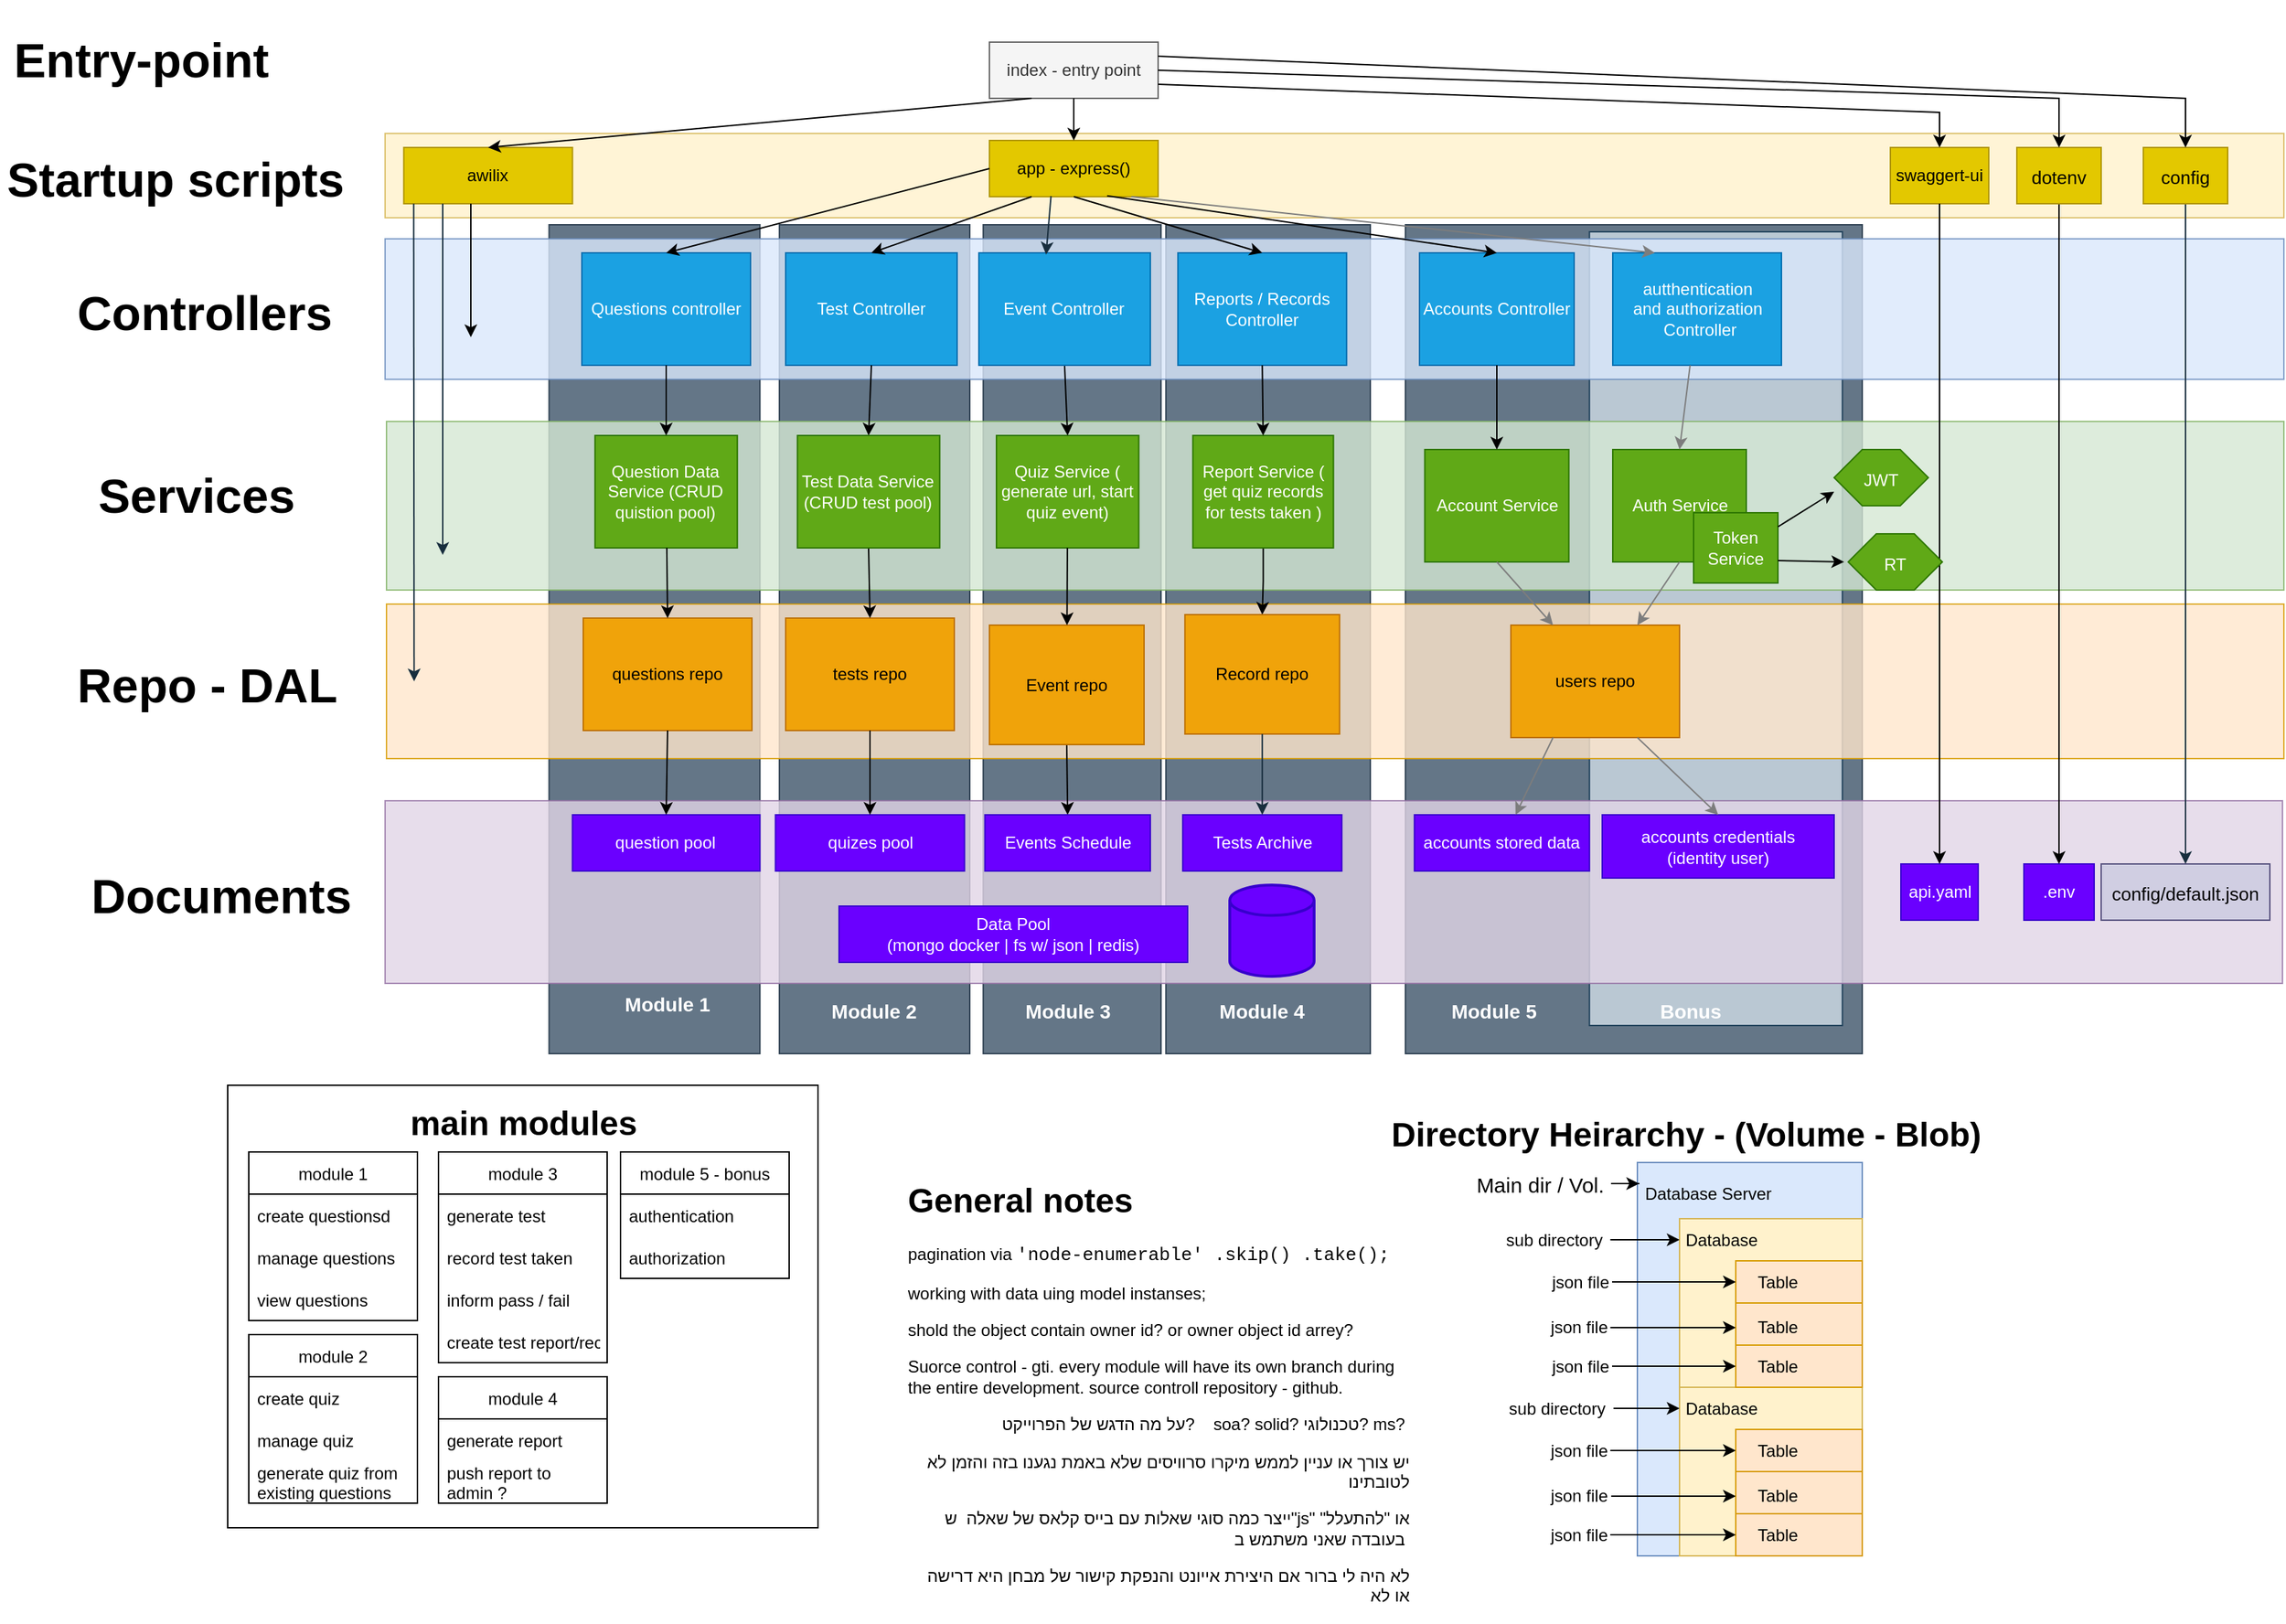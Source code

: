 <mxfile version="16.5.1" type="device" pages="3"><diagram id="mcZsaC98CwHcPI4eyxZa" name="Server as SOA"><mxGraphModel dx="1102" dy="865" grid="1" gridSize="10" guides="1" tooltips="1" connect="1" arrows="1" fold="1" page="1" pageScale="1" pageWidth="827" pageHeight="1169" math="0" shadow="0"><root><mxCell id="0"/><mxCell id="1" parent="0"/><mxCell id="BIHS2oex2WavLYm40Syy-1" value="" style="rounded=0;whiteSpace=wrap;html=1;fillColor=#dae8fc;strokeColor=#6c8ebf;" parent="1" vertex="1"><mxGeometry x="1180" y="837.5" width="160" height="280" as="geometry"/></mxCell><mxCell id="2y87LfEbbaNm0BYw7gWZ-17" value="" style="rounded=0;whiteSpace=wrap;html=1;sketch=0;fillColor=#647687;strokeColor=#314354;fontColor=#ffffff;" parent="1" vertex="1"><mxGeometry x="1015" y="170" width="325" height="590" as="geometry"/></mxCell><mxCell id="2y87LfEbbaNm0BYw7gWZ-24" value="" style="rounded=0;whiteSpace=wrap;html=1;sketch=0;fillColor=#bac8d3;strokeColor=#23445d;" parent="1" vertex="1"><mxGeometry x="1145.87" y="175" width="180" height="565" as="geometry"/></mxCell><mxCell id="2y87LfEbbaNm0BYw7gWZ-14" value="" style="rounded=0;whiteSpace=wrap;html=1;sketch=0;fillColor=#647687;strokeColor=#314354;fontColor=#ffffff;" parent="1" vertex="1"><mxGeometry x="844.57" y="170" width="145.43" height="590" as="geometry"/></mxCell><mxCell id="2y87LfEbbaNm0BYw7gWZ-9" value="" style="rounded=0;whiteSpace=wrap;html=1;sketch=0;fillColor=#647687;strokeColor=#314354;fontColor=#ffffff;" parent="1" vertex="1"><mxGeometry x="569.56" y="170" width="135.43" height="590" as="geometry"/></mxCell><mxCell id="2y87LfEbbaNm0BYw7gWZ-8" value="" style="rounded=0;whiteSpace=wrap;html=1;sketch=0;fillColor=#647687;strokeColor=#314354;fontColor=#ffffff;" parent="1" vertex="1"><mxGeometry x="714.59" y="170" width="126.5" height="590" as="geometry"/></mxCell><mxCell id="2y87LfEbbaNm0BYw7gWZ-7" value="" style="rounded=0;whiteSpace=wrap;html=1;sketch=0;fillColor=#647687;strokeColor=#314354;fontColor=#ffffff;" parent="1" vertex="1"><mxGeometry x="405.68" y="170" width="150" height="590" as="geometry"/></mxCell><mxCell id="xJ2uRHr5d1gUlcyKEBWo-5" value="" style="rounded=0;whiteSpace=wrap;html=1;opacity=80;fillColor=#e1d5e7;strokeColor=#9673a6;" parent="1" vertex="1"><mxGeometry x="289" y="580" width="1350" height="130" as="geometry"/></mxCell><mxCell id="xJ2uRHr5d1gUlcyKEBWo-4" value="" style="rounded=0;whiteSpace=wrap;html=1;opacity=80;fillColor=#ffe6cc;strokeColor=#d79b00;" parent="1" vertex="1"><mxGeometry x="290" y="440" width="1350" height="110" as="geometry"/></mxCell><mxCell id="xJ2uRHr5d1gUlcyKEBWo-3" value="" style="rounded=0;whiteSpace=wrap;html=1;opacity=80;fillColor=#d5e8d4;strokeColor=#82b366;" parent="1" vertex="1"><mxGeometry x="290" y="310" width="1350" height="120" as="geometry"/></mxCell><mxCell id="xJ2uRHr5d1gUlcyKEBWo-2" value="" style="rounded=0;whiteSpace=wrap;html=1;opacity=80;fillColor=#dae8fc;strokeColor=#6c8ebf;" parent="1" vertex="1"><mxGeometry x="289" y="180" width="1351" height="100" as="geometry"/></mxCell><mxCell id="xJ2uRHr5d1gUlcyKEBWo-1" value="" style="rounded=0;whiteSpace=wrap;html=1;fillColor=#fff2cc;strokeColor=#d6b656;opacity=80;" parent="1" vertex="1"><mxGeometry x="289" y="105" width="1351" height="60" as="geometry"/></mxCell><mxCell id="7oY3hAyAXJCI_XfGPClO-69" value="" style="rounded=0;whiteSpace=wrap;html=1;" parent="1" vertex="1"><mxGeometry x="177" y="782.5" width="420" height="315" as="geometry"/></mxCell><mxCell id="3HAH2LmGBRQVJgoUPWyJ-1" value="index - entry point" style="rounded=0;whiteSpace=wrap;html=1;fillColor=#f5f5f5;fontColor=#333333;strokeColor=#666666;" parent="1" vertex="1"><mxGeometry x="719" y="40" width="120" height="40" as="geometry"/></mxCell><mxCell id="Zbv7AR6XpqYsy5CxFCex-1" value="awilix" style="rounded=0;whiteSpace=wrap;html=1;fillColor=#e3c800;strokeColor=#B09500;fontColor=#000000;" parent="1" vertex="1"><mxGeometry x="302.31" y="115" width="120" height="40" as="geometry"/></mxCell><mxCell id="Zbv7AR6XpqYsy5CxFCex-2" value="app - express()" style="rounded=0;whiteSpace=wrap;html=1;fillColor=#e3c800;strokeColor=#B09500;fontColor=#000000;" parent="1" vertex="1"><mxGeometry x="719" y="110" width="120" height="40" as="geometry"/></mxCell><mxCell id="Zbv7AR6XpqYsy5CxFCex-3" value="swaggert-ui" style="rounded=0;whiteSpace=wrap;html=1;fillColor=#e3c800;strokeColor=#B09500;fontColor=#000000;" parent="1" vertex="1"><mxGeometry x="1360" y="115" width="70" height="40" as="geometry"/></mxCell><mxCell id="Zbv7AR6XpqYsy5CxFCex-4" value="" style="endArrow=classic;html=1;rounded=0;exitX=0.25;exitY=1;exitDx=0;exitDy=0;entryX=0.5;entryY=0;entryDx=0;entryDy=0;" parent="1" source="3HAH2LmGBRQVJgoUPWyJ-1" target="Zbv7AR6XpqYsy5CxFCex-1" edge="1"><mxGeometry width="50" height="50" relative="1" as="geometry"><mxPoint x="669" y="280" as="sourcePoint"/><mxPoint x="719" y="230" as="targetPoint"/></mxGeometry></mxCell><mxCell id="Zbv7AR6XpqYsy5CxFCex-5" value="" style="endArrow=classic;html=1;rounded=0;entryX=0.5;entryY=0;entryDx=0;entryDy=0;exitX=0.5;exitY=1;exitDx=0;exitDy=0;" parent="1" source="3HAH2LmGBRQVJgoUPWyJ-1" target="Zbv7AR6XpqYsy5CxFCex-2" edge="1"><mxGeometry width="50" height="50" relative="1" as="geometry"><mxPoint x="673" y="80" as="sourcePoint"/><mxPoint x="479" y="130" as="targetPoint"/></mxGeometry></mxCell><mxCell id="Zbv7AR6XpqYsy5CxFCex-6" value="" style="endArrow=classic;html=1;rounded=0;entryX=0.5;entryY=0;entryDx=0;entryDy=0;exitX=1;exitY=0.75;exitDx=0;exitDy=0;" parent="1" source="3HAH2LmGBRQVJgoUPWyJ-1" target="Zbv7AR6XpqYsy5CxFCex-3" edge="1"><mxGeometry width="50" height="50" relative="1" as="geometry"><mxPoint x="683" y="90" as="sourcePoint"/><mxPoint x="683" y="130" as="targetPoint"/><Array as="points"><mxPoint x="1395" y="90"/></Array></mxGeometry></mxCell><mxCell id="Zbv7AR6XpqYsy5CxFCex-7" value="Questions controller" style="rounded=0;whiteSpace=wrap;html=1;fillColor=#1ba1e2;strokeColor=#006EAF;fontColor=#ffffff;" parent="1" vertex="1"><mxGeometry x="429" y="190" width="120" height="80" as="geometry"/></mxCell><mxCell id="Zbv7AR6XpqYsy5CxFCex-8" value="Test Controller" style="rounded=0;whiteSpace=wrap;html=1;fillColor=#1ba1e2;strokeColor=#006EAF;fontColor=#ffffff;" parent="1" vertex="1"><mxGeometry x="574" y="190" width="122" height="80" as="geometry"/></mxCell><mxCell id="Zbv7AR6XpqYsy5CxFCex-10" value="" style="endArrow=classic;html=1;rounded=0;exitX=0;exitY=0.5;exitDx=0;exitDy=0;entryX=0.5;entryY=0;entryDx=0;entryDy=0;" parent="1" source="Zbv7AR6XpqYsy5CxFCex-2" target="Zbv7AR6XpqYsy5CxFCex-7" edge="1"><mxGeometry width="50" height="50" relative="1" as="geometry"><mxPoint x="669" y="150" as="sourcePoint"/><mxPoint x="489" y="190" as="targetPoint"/></mxGeometry></mxCell><mxCell id="Zbv7AR6XpqYsy5CxFCex-11" value="Question Data Service (CRUD quistion pool)" style="rounded=0;whiteSpace=wrap;html=1;fillColor=#60a917;strokeColor=#2D7600;fontColor=#ffffff;" parent="1" vertex="1"><mxGeometry x="438.37" y="320" width="101.25" height="80" as="geometry"/></mxCell><mxCell id="Zbv7AR6XpqYsy5CxFCex-12" value="" style="endArrow=classic;html=1;rounded=0;exitX=0.5;exitY=1;exitDx=0;exitDy=0;entryX=0.5;entryY=0;entryDx=0;entryDy=0;" parent="1" source="Zbv7AR6XpqYsy5CxFCex-7" target="Zbv7AR6XpqYsy5CxFCex-11" edge="1"><mxGeometry width="50" height="50" relative="1" as="geometry"><mxPoint x="653" y="160" as="sourcePoint"/><mxPoint x="479" y="200" as="targetPoint"/><Array as="points"/></mxGeometry></mxCell><mxCell id="Zbv7AR6XpqYsy5CxFCex-13" value="Data Pool&lt;br&gt;(mongo docker | fs w/ json | redis)" style="rounded=0;whiteSpace=wrap;html=1;fillColor=#6a00ff;strokeColor=#3700CC;fontColor=#ffffff;" parent="1" vertex="1"><mxGeometry x="612" y="655" width="248" height="40" as="geometry"/></mxCell><mxCell id="Zbv7AR6XpqYsy5CxFCex-14" value="" style="endArrow=classic;html=1;rounded=0;exitX=0.5;exitY=1;exitDx=0;exitDy=0;entryX=0.5;entryY=0;entryDx=0;entryDy=0;" parent="1" source="Zbv7AR6XpqYsy5CxFCex-8" target="2y87LfEbbaNm0BYw7gWZ-13" edge="1"><mxGeometry width="50" height="50" relative="1" as="geometry"><mxPoint x="479" y="280" as="sourcePoint"/><mxPoint x="569" y="340" as="targetPoint"/><Array as="points"/></mxGeometry></mxCell><mxCell id="Zbv7AR6XpqYsy5CxFCex-15" value="" style="endArrow=classic;html=1;rounded=0;exitX=0.5;exitY=1;exitDx=0;exitDy=0;entryX=0.5;entryY=0;entryDx=0;entryDy=0;" parent="1" source="7oY3hAyAXJCI_XfGPClO-32" target="2y87LfEbbaNm0BYw7gWZ-21" edge="1"><mxGeometry width="50" height="50" relative="1" as="geometry"><mxPoint x="673" y="300" as="sourcePoint"/><mxPoint x="795" y="640" as="targetPoint"/><Array as="points"/></mxGeometry></mxCell><mxCell id="Zbv7AR6XpqYsy5CxFCex-16" value="api.yaml" style="rounded=0;whiteSpace=wrap;html=1;fillColor=#6a00ff;strokeColor=#3700CC;fontColor=#ffffff;" parent="1" vertex="1"><mxGeometry x="1367.5" y="625" width="55" height="40" as="geometry"/></mxCell><mxCell id="Zbv7AR6XpqYsy5CxFCex-17" value="" style="endArrow=classic;html=1;rounded=0;exitX=0.5;exitY=1;exitDx=0;exitDy=0;entryX=0.5;entryY=0;entryDx=0;entryDy=0;" parent="1" source="Zbv7AR6XpqYsy5CxFCex-3" target="Zbv7AR6XpqYsy5CxFCex-16" edge="1"><mxGeometry width="50" height="50" relative="1" as="geometry"><mxPoint x="880" y="170" as="sourcePoint"/><mxPoint x="706" y="210" as="targetPoint"/></mxGeometry></mxCell><mxCell id="Zbv7AR6XpqYsy5CxFCex-20" value="&lt;h1&gt;Controllers&lt;/h1&gt;" style="text;html=1;strokeColor=none;fillColor=none;spacing=5;spacingTop=-20;whiteSpace=wrap;overflow=hidden;rounded=0;fontSize=17;" parent="1" vertex="1"><mxGeometry x="65" y="200" width="200" height="60" as="geometry"/></mxCell><mxCell id="Zbv7AR6XpqYsy5CxFCex-21" value="&lt;h1&gt;Services&lt;/h1&gt;" style="text;html=1;strokeColor=none;fillColor=none;spacing=5;spacingTop=-20;whiteSpace=wrap;overflow=hidden;rounded=0;fontSize=17;" parent="1" vertex="1"><mxGeometry x="80" y="330" width="200" height="60" as="geometry"/></mxCell><mxCell id="Zbv7AR6XpqYsy5CxFCex-22" value="" style="endArrow=classic;html=1;rounded=0;exitX=0.25;exitY=1;exitDx=0;exitDy=0;entryX=0.5;entryY=0;entryDx=0;entryDy=0;" parent="1" source="Zbv7AR6XpqYsy5CxFCex-2" target="Zbv7AR6XpqYsy5CxFCex-8" edge="1"><mxGeometry width="50" height="50" relative="1" as="geometry"><mxPoint x="653" y="160.0" as="sourcePoint"/><mxPoint x="479" y="200.0" as="targetPoint"/></mxGeometry></mxCell><mxCell id="Zbv7AR6XpqYsy5CxFCex-24" value="&lt;h1&gt;Documents&lt;/h1&gt;" style="text;html=1;strokeColor=none;fillColor=none;spacing=5;spacingTop=-20;whiteSpace=wrap;overflow=hidden;rounded=0;fontSize=17;" parent="1" vertex="1"><mxGeometry x="75" y="615" width="205" height="60" as="geometry"/></mxCell><mxCell id="Zbv7AR6XpqYsy5CxFCex-25" value=".env" style="rounded=0;whiteSpace=wrap;html=1;fillColor=#6a00ff;strokeColor=#3700CC;fontColor=#ffffff;" parent="1" vertex="1"><mxGeometry x="1455" y="625" width="50" height="40" as="geometry"/></mxCell><mxCell id="Zbv7AR6XpqYsy5CxFCex-26" value="" style="endArrow=classic;html=1;rounded=0;entryX=0.5;entryY=0;entryDx=0;entryDy=0;startArrow=none;exitX=0.5;exitY=1;exitDx=0;exitDy=0;" parent="1" source="Zbv7AR6XpqYsy5CxFCex-32" target="Zbv7AR6XpqYsy5CxFCex-25" edge="1"><mxGeometry width="50" height="50" relative="1" as="geometry"><mxPoint x="1276" y="190" as="sourcePoint"/><mxPoint x="1166" y="470" as="targetPoint"/><Array as="points"/></mxGeometry></mxCell><mxCell id="Zbv7AR6XpqYsy5CxFCex-29" value="&lt;h1&gt;Entry-point&lt;/h1&gt;" style="text;html=1;strokeColor=none;fillColor=none;spacing=5;spacingTop=-20;whiteSpace=wrap;overflow=hidden;rounded=0;fontSize=17;" parent="1" vertex="1"><mxGeometry x="20" y="20" width="200" height="60" as="geometry"/></mxCell><mxCell id="Zbv7AR6XpqYsy5CxFCex-32" value="&lt;font style=&quot;font-size: 13px&quot;&gt;dotenv&lt;/font&gt;" style="rounded=0;whiteSpace=wrap;html=1;fontSize=16;fillColor=#e3c800;strokeColor=#B09500;fontColor=#000000;" parent="1" vertex="1"><mxGeometry x="1450" y="115" width="60" height="40" as="geometry"/></mxCell><mxCell id="7oY3hAyAXJCI_XfGPClO-23" value="autthentication and&amp;nbsp;&lt;span style=&quot;text-align: left&quot;&gt;authorization&lt;/span&gt;&lt;br&gt;&amp;nbsp;Controller" style="rounded=0;whiteSpace=wrap;html=1;fillColor=#1ba1e2;strokeColor=#006EAF;fontColor=#ffffff;" parent="1" vertex="1"><mxGeometry x="1162.5" y="190" width="120" height="80" as="geometry"/></mxCell><mxCell id="7oY3hAyAXJCI_XfGPClO-24" value="Account Service" style="rounded=0;whiteSpace=wrap;html=1;fillColor=#60a917;strokeColor=#2D7600;fontColor=#ffffff;" parent="1" vertex="1"><mxGeometry x="1028.75" y="330" width="102.5" height="80" as="geometry"/></mxCell><mxCell id="7oY3hAyAXJCI_XfGPClO-27" value="" style="endArrow=classic;html=1;rounded=0;entryX=0.25;entryY=0;entryDx=0;entryDy=0;strokeColor=#7D7D7D;" parent="1" target="7oY3hAyAXJCI_XfGPClO-23" edge="1"><mxGeometry width="50" height="50" relative="1" as="geometry"><mxPoint x="820" y="150" as="sourcePoint"/><mxPoint x="659" y="210" as="targetPoint"/></mxGeometry></mxCell><mxCell id="7oY3hAyAXJCI_XfGPClO-28" value="Reports / Records Controller" style="rounded=0;whiteSpace=wrap;html=1;fillColor=#1ba1e2;strokeColor=#006EAF;fontColor=#ffffff;" parent="1" vertex="1"><mxGeometry x="853.12" y="190" width="120" height="80" as="geometry"/></mxCell><mxCell id="7oY3hAyAXJCI_XfGPClO-29" value="" style="endArrow=classic;html=1;rounded=0;exitX=0.5;exitY=1;exitDx=0;exitDy=0;entryX=0.5;entryY=0;entryDx=0;entryDy=0;" parent="1" source="Zbv7AR6XpqYsy5CxFCex-2" target="7oY3hAyAXJCI_XfGPClO-28" edge="1"><mxGeometry width="50" height="50" relative="1" as="geometry"><mxPoint x="699" y="170" as="sourcePoint"/><mxPoint x="829" y="200" as="targetPoint"/></mxGeometry></mxCell><mxCell id="7oY3hAyAXJCI_XfGPClO-30" style="edgeStyle=orthogonalEdgeStyle;rounded=0;orthogonalLoop=1;jettySize=auto;html=1;exitX=0.5;exitY=1;exitDx=0;exitDy=0;" parent="1" source="Zbv7AR6XpqYsy5CxFCex-2" target="Zbv7AR6XpqYsy5CxFCex-2" edge="1"><mxGeometry relative="1" as="geometry"/></mxCell><mxCell id="Vc2ks0dUoXq6qSjvUO7V-10" style="edgeStyle=orthogonalEdgeStyle;rounded=0;orthogonalLoop=1;jettySize=auto;html=1;entryX=0.5;entryY=0;entryDx=0;entryDy=0;fontSize=13;fontColor=#000000;" parent="1" source="7oY3hAyAXJCI_XfGPClO-31" target="2y87LfEbbaNm0BYw7gWZ-19" edge="1"><mxGeometry relative="1" as="geometry"/></mxCell><mxCell id="7oY3hAyAXJCI_XfGPClO-31" value="Report Service (&lt;br&gt;get quiz records for tests taken )" style="rounded=0;whiteSpace=wrap;html=1;fillColor=#60a917;strokeColor=#2D7600;direction=south;fontColor=#ffffff;" parent="1" vertex="1"><mxGeometry x="863.75" y="320" width="100" height="80" as="geometry"/></mxCell><mxCell id="7oY3hAyAXJCI_XfGPClO-32" value="Event repo" style="rounded=0;whiteSpace=wrap;html=1;fillColor=#f0a30a;strokeColor=#BD7000;fontColor=#000000;" parent="1" vertex="1"><mxGeometry x="719" y="455" width="110" height="85" as="geometry"/></mxCell><mxCell id="7oY3hAyAXJCI_XfGPClO-33" value="" style="endArrow=classic;html=1;rounded=0;" parent="1" edge="1"><mxGeometry width="50" height="50" relative="1" as="geometry"><mxPoint x="350" y="155" as="sourcePoint"/><mxPoint x="350" y="250" as="targetPoint"/><Array as="points"/></mxGeometry></mxCell><mxCell id="7oY3hAyAXJCI_XfGPClO-35" value="" style="endArrow=classic;html=1;rounded=0;exitX=0.5;exitY=1;exitDx=0;exitDy=0;entryX=0;entryY=0.5;entryDx=0;entryDy=0;" parent="1" source="7oY3hAyAXJCI_XfGPClO-28" target="7oY3hAyAXJCI_XfGPClO-31" edge="1"><mxGeometry width="50" height="50" relative="1" as="geometry"><mxPoint x="798.5" y="265" as="sourcePoint"/><mxPoint x="809" y="375" as="targetPoint"/><Array as="points"/></mxGeometry></mxCell><mxCell id="7oY3hAyAXJCI_XfGPClO-37" value="module 3" style="swimlane;fontStyle=0;childLayout=stackLayout;horizontal=1;startSize=30;horizontalStack=0;resizeParent=1;resizeParentMax=0;resizeLast=0;collapsible=1;marginBottom=0;" parent="1" vertex="1"><mxGeometry x="327" y="830" width="120" height="150" as="geometry"/></mxCell><mxCell id="7oY3hAyAXJCI_XfGPClO-38" value="generate test" style="text;strokeColor=none;fillColor=none;align=left;verticalAlign=middle;spacingLeft=4;spacingRight=4;overflow=hidden;points=[[0,0.5],[1,0.5]];portConstraint=eastwest;rotatable=0;" parent="7oY3hAyAXJCI_XfGPClO-37" vertex="1"><mxGeometry y="30" width="120" height="30" as="geometry"/></mxCell><mxCell id="7oY3hAyAXJCI_XfGPClO-39" value="record test taken" style="text;strokeColor=none;fillColor=none;align=left;verticalAlign=middle;spacingLeft=4;spacingRight=4;overflow=hidden;points=[[0,0.5],[1,0.5]];portConstraint=eastwest;rotatable=0;" parent="7oY3hAyAXJCI_XfGPClO-37" vertex="1"><mxGeometry y="60" width="120" height="30" as="geometry"/></mxCell><mxCell id="7oY3hAyAXJCI_XfGPClO-40" value="inform pass / fail" style="text;strokeColor=none;fillColor=none;align=left;verticalAlign=middle;spacingLeft=4;spacingRight=4;overflow=hidden;points=[[0,0.5],[1,0.5]];portConstraint=eastwest;rotatable=0;" parent="7oY3hAyAXJCI_XfGPClO-37" vertex="1"><mxGeometry y="90" width="120" height="30" as="geometry"/></mxCell><mxCell id="7oY3hAyAXJCI_XfGPClO-41" value="create test report/record" style="text;strokeColor=none;fillColor=none;align=left;verticalAlign=middle;spacingLeft=4;spacingRight=4;overflow=hidden;points=[[0,0.5],[1,0.5]];portConstraint=eastwest;rotatable=0;" parent="7oY3hAyAXJCI_XfGPClO-37" vertex="1"><mxGeometry y="120" width="120" height="30" as="geometry"/></mxCell><mxCell id="7oY3hAyAXJCI_XfGPClO-42" value="module 1" style="swimlane;fontStyle=0;childLayout=stackLayout;horizontal=1;startSize=30;horizontalStack=0;resizeParent=1;resizeParentMax=0;resizeLast=0;collapsible=1;marginBottom=0;" parent="1" vertex="1"><mxGeometry x="192" y="830" width="120" height="120" as="geometry"/></mxCell><mxCell id="7oY3hAyAXJCI_XfGPClO-43" value="create questionsd" style="text;strokeColor=none;fillColor=none;align=left;verticalAlign=middle;spacingLeft=4;spacingRight=4;overflow=hidden;points=[[0,0.5],[1,0.5]];portConstraint=eastwest;rotatable=0;" parent="7oY3hAyAXJCI_XfGPClO-42" vertex="1"><mxGeometry y="30" width="120" height="30" as="geometry"/></mxCell><mxCell id="7oY3hAyAXJCI_XfGPClO-44" value="manage questions" style="text;strokeColor=none;fillColor=none;align=left;verticalAlign=middle;spacingLeft=4;spacingRight=4;overflow=hidden;points=[[0,0.5],[1,0.5]];portConstraint=eastwest;rotatable=0;" parent="7oY3hAyAXJCI_XfGPClO-42" vertex="1"><mxGeometry y="60" width="120" height="30" as="geometry"/></mxCell><mxCell id="7oY3hAyAXJCI_XfGPClO-45" value="view questions" style="text;strokeColor=none;fillColor=none;align=left;verticalAlign=middle;spacingLeft=4;spacingRight=4;overflow=hidden;points=[[0,0.5],[1,0.5]];portConstraint=eastwest;rotatable=0;" parent="7oY3hAyAXJCI_XfGPClO-42" vertex="1"><mxGeometry y="90" width="120" height="30" as="geometry"/></mxCell><mxCell id="7oY3hAyAXJCI_XfGPClO-46" value="module 2" style="swimlane;fontStyle=0;childLayout=stackLayout;horizontal=1;startSize=30;horizontalStack=0;resizeParent=1;resizeParentMax=0;resizeLast=0;collapsible=1;marginBottom=0;" parent="1" vertex="1"><mxGeometry x="192" y="960" width="120" height="120" as="geometry"/></mxCell><mxCell id="7oY3hAyAXJCI_XfGPClO-47" value="create quiz" style="text;strokeColor=none;fillColor=none;align=left;verticalAlign=middle;spacingLeft=4;spacingRight=4;overflow=hidden;points=[[0,0.5],[1,0.5]];portConstraint=eastwest;rotatable=0;" parent="7oY3hAyAXJCI_XfGPClO-46" vertex="1"><mxGeometry y="30" width="120" height="30" as="geometry"/></mxCell><mxCell id="7oY3hAyAXJCI_XfGPClO-48" value="manage quiz" style="text;strokeColor=none;fillColor=none;align=left;verticalAlign=middle;spacingLeft=4;spacingRight=4;overflow=hidden;points=[[0,0.5],[1,0.5]];portConstraint=eastwest;rotatable=0;" parent="7oY3hAyAXJCI_XfGPClO-46" vertex="1"><mxGeometry y="60" width="120" height="30" as="geometry"/></mxCell><mxCell id="7oY3hAyAXJCI_XfGPClO-49" value="generate quiz from &#10;existing questions" style="text;strokeColor=none;fillColor=none;align=left;verticalAlign=middle;spacingLeft=4;spacingRight=4;overflow=hidden;points=[[0,0.5],[1,0.5]];portConstraint=eastwest;rotatable=0;" parent="7oY3hAyAXJCI_XfGPClO-46" vertex="1"><mxGeometry y="90" width="120" height="30" as="geometry"/></mxCell><mxCell id="7oY3hAyAXJCI_XfGPClO-50" value="module 4" style="swimlane;fontStyle=0;childLayout=stackLayout;horizontal=1;startSize=30;horizontalStack=0;resizeParent=1;resizeParentMax=0;resizeLast=0;collapsible=1;marginBottom=0;" parent="1" vertex="1"><mxGeometry x="327" y="990" width="120" height="90" as="geometry"/></mxCell><mxCell id="7oY3hAyAXJCI_XfGPClO-51" value="generate report" style="text;strokeColor=none;fillColor=none;align=left;verticalAlign=middle;spacingLeft=4;spacingRight=4;overflow=hidden;points=[[0,0.5],[1,0.5]];portConstraint=eastwest;rotatable=0;" parent="7oY3hAyAXJCI_XfGPClO-50" vertex="1"><mxGeometry y="30" width="120" height="30" as="geometry"/></mxCell><mxCell id="7oY3hAyAXJCI_XfGPClO-52" value="push report to &#10;admin ? " style="text;strokeColor=none;fillColor=none;align=left;verticalAlign=middle;spacingLeft=4;spacingRight=4;overflow=hidden;points=[[0,0.5],[1,0.5]];portConstraint=eastwest;rotatable=0;" parent="7oY3hAyAXJCI_XfGPClO-50" vertex="1"><mxGeometry y="60" width="120" height="30" as="geometry"/></mxCell><mxCell id="7oY3hAyAXJCI_XfGPClO-54" value="module 5 - bonus" style="swimlane;fontStyle=0;childLayout=stackLayout;horizontal=1;startSize=30;horizontalStack=0;resizeParent=1;resizeParentMax=0;resizeLast=0;collapsible=1;marginBottom=0;" parent="1" vertex="1"><mxGeometry x="456.5" y="830" width="120" height="90" as="geometry"/></mxCell><mxCell id="7oY3hAyAXJCI_XfGPClO-55" value="authentication" style="text;strokeColor=none;fillColor=none;align=left;verticalAlign=middle;spacingLeft=4;spacingRight=4;overflow=hidden;points=[[0,0.5],[1,0.5]];portConstraint=eastwest;rotatable=0;" parent="7oY3hAyAXJCI_XfGPClO-54" vertex="1"><mxGeometry y="30" width="120" height="30" as="geometry"/></mxCell><mxCell id="7oY3hAyAXJCI_XfGPClO-56" value="authorization" style="text;strokeColor=none;fillColor=none;align=left;verticalAlign=middle;spacingLeft=4;spacingRight=4;overflow=hidden;points=[[0,0.5],[1,0.5]];portConstraint=eastwest;rotatable=0;" parent="7oY3hAyAXJCI_XfGPClO-54" vertex="1"><mxGeometry y="60" width="120" height="30" as="geometry"/></mxCell><mxCell id="7oY3hAyAXJCI_XfGPClO-60" value="Auth Service" style="rounded=0;whiteSpace=wrap;html=1;fillColor=#60a917;strokeColor=#2D7600;direction=south;fontColor=#ffffff;" parent="1" vertex="1"><mxGeometry x="1162.5" y="330" width="95" height="80" as="geometry"/></mxCell><mxCell id="7oY3hAyAXJCI_XfGPClO-65" value="" style="endArrow=classic;html=1;rounded=0;entryX=0;entryY=0.5;entryDx=0;entryDy=0;strokeColor=#7D7D7D;" parent="1" source="7oY3hAyAXJCI_XfGPClO-23" target="7oY3hAyAXJCI_XfGPClO-60" edge="1"><mxGeometry width="50" height="50" relative="1" as="geometry"><mxPoint x="1190" y="260" as="sourcePoint"/><mxPoint x="1228.75" y="330" as="targetPoint"/><Array as="points"/></mxGeometry></mxCell><mxCell id="7oY3hAyAXJCI_XfGPClO-68" value="&lt;h1&gt;Repo - DAL&lt;/h1&gt;" style="text;html=1;strokeColor=none;fillColor=none;spacing=5;spacingTop=-20;whiteSpace=wrap;overflow=hidden;rounded=0;fontSize=17;" parent="1" vertex="1"><mxGeometry x="65" y="465" width="200" height="60" as="geometry"/></mxCell><mxCell id="7oY3hAyAXJCI_XfGPClO-70" value="&lt;h1&gt;main modules&lt;/h1&gt;" style="text;html=1;strokeColor=none;fillColor=none;spacing=5;spacingTop=-20;whiteSpace=wrap;overflow=hidden;rounded=0;" parent="1" vertex="1"><mxGeometry x="302" y="790" width="190" height="40" as="geometry"/></mxCell><mxCell id="vKOSKT0hbnCPPdGVmifI-19" value="Accounts Controller" style="rounded=0;whiteSpace=wrap;html=1;fillColor=#1ba1e2;strokeColor=#006EAF;fontColor=#ffffff;" parent="1" vertex="1"><mxGeometry x="1025" y="190" width="110" height="80" as="geometry"/></mxCell><mxCell id="vKOSKT0hbnCPPdGVmifI-21" value="" style="endArrow=classic;html=1;rounded=0;exitX=0.5;exitY=1;exitDx=0;exitDy=0;entryX=0.5;entryY=0;entryDx=0;entryDy=0;" parent="1" source="vKOSKT0hbnCPPdGVmifI-19" target="7oY3hAyAXJCI_XfGPClO-24" edge="1"><mxGeometry width="50" height="50" relative="1" as="geometry"><mxPoint x="928.5" y="265" as="sourcePoint"/><mxPoint x="909" y="345" as="targetPoint"/><Array as="points"/></mxGeometry></mxCell><mxCell id="vKOSKT0hbnCPPdGVmifI-22" value="" style="endArrow=classic;html=1;rounded=0;entryX=0.5;entryY=0;entryDx=0;entryDy=0;exitX=0.698;exitY=0.983;exitDx=0;exitDy=0;exitPerimeter=0;" parent="1" source="Zbv7AR6XpqYsy5CxFCex-2" target="vKOSKT0hbnCPPdGVmifI-19" edge="1"><mxGeometry width="50" height="50" relative="1" as="geometry"><mxPoint x="830" y="160" as="sourcePoint"/><mxPoint x="1089" y="200" as="targetPoint"/></mxGeometry></mxCell><mxCell id="vKOSKT0hbnCPPdGVmifI-29" value="Quiz Service ( generate url, start quiz event)" style="rounded=0;whiteSpace=wrap;html=1;fillColor=#60a917;strokeColor=#2D7600;fontColor=#ffffff;" parent="1" vertex="1"><mxGeometry x="723.99" y="320" width="101.25" height="80" as="geometry"/></mxCell><mxCell id="vKOSKT0hbnCPPdGVmifI-30" value="" style="endArrow=classic;html=1;rounded=0;exitX=0.5;exitY=1;exitDx=0;exitDy=0;entryX=0.5;entryY=0;entryDx=0;entryDy=0;" parent="1" source="2y87LfEbbaNm0BYw7gWZ-2" target="vKOSKT0hbnCPPdGVmifI-29" edge="1"><mxGeometry width="50" height="50" relative="1" as="geometry"><mxPoint x="620" y="280" as="sourcePoint"/><mxPoint x="544.938" y="365" as="targetPoint"/><Array as="points"/></mxGeometry></mxCell><mxCell id="HFaH91_T2dRq46Vp5Uno-1" value="accounts credentials&lt;br&gt;(identity user)" style="rounded=0;whiteSpace=wrap;html=1;fillColor=#6a00ff;strokeColor=#3700CC;fontColor=#ffffff;" parent="1" vertex="1"><mxGeometry x="1155" y="590" width="165" height="45" as="geometry"/></mxCell><mxCell id="HFaH91_T2dRq46Vp5Uno-2" value="accounts stored data" style="rounded=0;whiteSpace=wrap;html=1;fillColor=#6a00ff;strokeColor=#3700CC;fontColor=#ffffff;" parent="1" vertex="1"><mxGeometry x="1021.38" y="590" width="124.5" height="40" as="geometry"/></mxCell><mxCell id="HFaH91_T2dRq46Vp5Uno-3" value="question pool" style="rounded=0;whiteSpace=wrap;html=1;fillColor=#6a00ff;strokeColor=#3700CC;fontColor=#ffffff;" parent="1" vertex="1"><mxGeometry x="422.31" y="590" width="133.37" height="40" as="geometry"/></mxCell><mxCell id="HFaH91_T2dRq46Vp5Uno-4" value="quizes pool" style="rounded=0;whiteSpace=wrap;html=1;fillColor=#6a00ff;strokeColor=#3700CC;fontColor=#ffffff;" parent="1" vertex="1"><mxGeometry x="566.75" y="590" width="134.5" height="40" as="geometry"/></mxCell><mxCell id="HFaH91_T2dRq46Vp5Uno-11" value="&lt;h1&gt;General notes&lt;/h1&gt;&lt;p&gt;pagination via&amp;nbsp;&lt;span style=&quot;font-family: &amp;#34;consolas&amp;#34; , &amp;#34;courier new&amp;#34; , monospace&quot;&gt;&lt;font style=&quot;font-size: 13px&quot;&gt;'node-enumerable' .skip() .take();&lt;/font&gt;&lt;/span&gt;&lt;/p&gt;&lt;p&gt;working with data uing model instanses;&lt;/p&gt;&lt;p&gt;shold the object contain owner id? or owner object id arrey?&lt;/p&gt;&lt;p&gt;Suorce control - gti. every module will have its own branch during the entire development. source controll repository - github.&lt;br&gt;&lt;/p&gt;&lt;p style=&quot;text-align: right&quot;&gt;&lt;span&gt;על מה הדגש של הפרוייקט?&amp;nbsp; &amp;nbsp;&amp;nbsp;&lt;/span&gt;&lt;span&gt;soa? solid? טכנולוגי? ms?&amp;nbsp;&lt;/span&gt;&lt;/p&gt;&lt;p style=&quot;text-align: right&quot;&gt;יש צורך או עניין לממש מיקרו סרוויסים שלא באמת נגענו בזה והזמן לא לטובתינו&lt;/p&gt;&lt;p style=&quot;text-align: right&quot;&gt;&amp;nbsp;ייצר כמה סוגי שאלות עם בייס קלאס של שאלה&amp;nbsp; &lt;span&gt;ש&quot;js&quot;&amp;nbsp;&lt;/span&gt;&lt;span&gt;או &quot;להתעלל&quot; בעובדה שאני משתמש ב&amp;nbsp;&lt;/span&gt;&lt;/p&gt;&lt;span&gt;&lt;div style=&quot;text-align: right&quot;&gt;לא היה לי ברור אם היצירת אייונט והנפקת קישור של מבחן היא דרישה או לא&lt;/div&gt;&lt;/span&gt;" style="text;html=1;strokeColor=none;fillColor=none;spacing=5;spacingTop=-20;whiteSpace=wrap;overflow=hidden;rounded=0;fontColor=#000000;" parent="1" vertex="1"><mxGeometry x="656.38" y="845" width="365" height="320" as="geometry"/></mxCell><mxCell id="2yvBWcLRJxej0n-4k7ti-1" value="questions repo" style="rounded=0;whiteSpace=wrap;html=1;fillColor=#f0a30a;strokeColor=#BD7000;fontColor=#000000;" parent="1" vertex="1"><mxGeometry x="430" y="450" width="120" height="80" as="geometry"/></mxCell><mxCell id="2yvBWcLRJxej0n-4k7ti-2" value="users repo" style="rounded=0;whiteSpace=wrap;html=1;fillColor=#f0a30a;strokeColor=#BD7000;fontColor=#000000;" parent="1" vertex="1"><mxGeometry x="1090" y="455" width="120" height="80" as="geometry"/></mxCell><mxCell id="2yvBWcLRJxej0n-4k7ti-3" value="" style="endArrow=classic;html=1;rounded=0;exitX=0.5;exitY=1;exitDx=0;exitDy=0;entryX=0.25;entryY=0;entryDx=0;entryDy=0;strokeColor=#7D7D7D;" parent="1" source="7oY3hAyAXJCI_XfGPClO-24" target="2yvBWcLRJxej0n-4k7ti-2" edge="1"><mxGeometry width="50" height="50" relative="1" as="geometry"><mxPoint x="789" y="260" as="sourcePoint"/><mxPoint x="789" y="340" as="targetPoint"/><Array as="points"/></mxGeometry></mxCell><mxCell id="2yvBWcLRJxej0n-4k7ti-4" value="" style="endArrow=classic;html=1;rounded=0;exitX=1;exitY=0.5;exitDx=0;exitDy=0;entryX=0.75;entryY=0;entryDx=0;entryDy=0;strokeColor=#7D7D7D;" parent="1" source="7oY3hAyAXJCI_XfGPClO-60" target="2yvBWcLRJxej0n-4k7ti-2" edge="1"><mxGeometry width="50" height="50" relative="1" as="geometry"><mxPoint x="985.74" y="420" as="sourcePoint"/><mxPoint x="1039" y="450" as="targetPoint"/><Array as="points"/></mxGeometry></mxCell><mxCell id="2yvBWcLRJxej0n-4k7ti-5" value="" style="endArrow=classic;html=1;rounded=0;exitX=0.25;exitY=1;exitDx=0;exitDy=0;strokeColor=#7D7D7D;" parent="1" source="2yvBWcLRJxej0n-4k7ti-2" target="HFaH91_T2dRq46Vp5Uno-2" edge="1"><mxGeometry width="50" height="50" relative="1" as="geometry"><mxPoint x="789" y="530" as="sourcePoint"/><mxPoint x="789" y="610" as="targetPoint"/><Array as="points"/></mxGeometry></mxCell><mxCell id="2yvBWcLRJxej0n-4k7ti-6" value="" style="endArrow=classic;html=1;rounded=0;exitX=0.5;exitY=1;exitDx=0;exitDy=0;entryX=0.5;entryY=0;entryDx=0;entryDy=0;" parent="1" source="2yvBWcLRJxej0n-4k7ti-1" target="HFaH91_T2dRq46Vp5Uno-3" edge="1"><mxGeometry width="50" height="50" relative="1" as="geometry"><mxPoint x="1020" y="530" as="sourcePoint"/><mxPoint x="720" y="590" as="targetPoint"/><Array as="points"/></mxGeometry></mxCell><mxCell id="HbC0H9xImkYtZhgeyQ4q-1" value="tests repo" style="rounded=0;whiteSpace=wrap;html=1;fillColor=#f0a30a;strokeColor=#BD7000;fontColor=#000000;" parent="1" vertex="1"><mxGeometry x="574" y="450" width="120" height="80" as="geometry"/></mxCell><mxCell id="HbC0H9xImkYtZhgeyQ4q-2" value="" style="endArrow=classic;html=1;rounded=0;exitX=0.5;exitY=1;exitDx=0;exitDy=0;" parent="1" source="HbC0H9xImkYtZhgeyQ4q-1" target="HFaH91_T2dRq46Vp5Uno-4" edge="1"><mxGeometry width="50" height="50" relative="1" as="geometry"><mxPoint x="520" y="530" as="sourcePoint"/><mxPoint x="746.5" y="610" as="targetPoint"/><Array as="points"/></mxGeometry></mxCell><mxCell id="HbC0H9xImkYtZhgeyQ4q-3" value="Token Service" style="rounded=0;whiteSpace=wrap;html=1;fillColor=#60a917;strokeColor=#2D7600;fontColor=#ffffff;" parent="1" vertex="1"><mxGeometry x="1220" y="375" width="60" height="50" as="geometry"/></mxCell><mxCell id="xJ2uRHr5d1gUlcyKEBWo-7" value="" style="endArrow=classic;html=1;rounded=0;strokeColor=#000000;entryX=0.5;entryY=0;entryDx=0;entryDy=0;exitX=1;exitY=0.5;exitDx=0;exitDy=0;" parent="1" source="3HAH2LmGBRQVJgoUPWyJ-1" target="Zbv7AR6XpqYsy5CxFCex-32" edge="1"><mxGeometry width="50" height="50" relative="1" as="geometry"><mxPoint x="840" y="50" as="sourcePoint"/><mxPoint x="1500" y="60" as="targetPoint"/><Array as="points"><mxPoint x="1480" y="80"/></Array></mxGeometry></mxCell><mxCell id="xJ2uRHr5d1gUlcyKEBWo-18" value="&lt;h1&gt;Startup scripts&lt;/h1&gt;" style="text;html=1;strokeColor=none;fillColor=none;spacing=5;spacingTop=-20;whiteSpace=wrap;overflow=hidden;rounded=0;fontSize=17;" parent="1" vertex="1"><mxGeometry x="15" y="105" width="250" height="60" as="geometry"/></mxCell><mxCell id="2y87LfEbbaNm0BYw7gWZ-1" value="" style="strokeWidth=2;html=1;shape=mxgraph.flowchart.database;whiteSpace=wrap;fillColor=#6a00ff;strokeColor=#3700CC;fontColor=#ffffff;" parent="1" vertex="1"><mxGeometry x="890" y="640" width="60" height="65" as="geometry"/></mxCell><mxCell id="2y87LfEbbaNm0BYw7gWZ-2" value="Event Controller" style="rounded=0;whiteSpace=wrap;html=1;fillColor=#1ba1e2;strokeColor=#006EAF;fontColor=#ffffff;" parent="1" vertex="1"><mxGeometry x="711.47" y="190" width="122" height="80" as="geometry"/></mxCell><mxCell id="2y87LfEbbaNm0BYw7gWZ-3" value="" style="endArrow=classic;html=1;rounded=1;sketch=0;fontColor=#1A1A1A;strokeColor=#182E3E;curved=0;exitX=0.365;exitY=0.99;exitDx=0;exitDy=0;exitPerimeter=0;entryX=0.392;entryY=0.015;entryDx=0;entryDy=0;entryPerimeter=0;" parent="1" source="Zbv7AR6XpqYsy5CxFCex-2" target="2y87LfEbbaNm0BYw7gWZ-2" edge="1"><mxGeometry width="50" height="50" relative="1" as="geometry"><mxPoint x="950" y="150" as="sourcePoint"/><mxPoint x="1000" y="100" as="targetPoint"/></mxGeometry></mxCell><mxCell id="2y87LfEbbaNm0BYw7gWZ-4" value="" style="endArrow=classic;html=1;rounded=0;entryX=0.5;entryY=0;entryDx=0;entryDy=0;" parent="1" source="Zbv7AR6XpqYsy5CxFCex-11" target="2yvBWcLRJxej0n-4k7ti-1" edge="1"><mxGeometry width="50" height="50" relative="1" as="geometry"><mxPoint x="612.5" y="280" as="sourcePoint"/><mxPoint x="524.688" y="330" as="targetPoint"/><Array as="points"/></mxGeometry></mxCell><mxCell id="2y87LfEbbaNm0BYw7gWZ-5" value="" style="endArrow=classic;html=1;rounded=0;" parent="1" source="vKOSKT0hbnCPPdGVmifI-29" target="7oY3hAyAXJCI_XfGPClO-32" edge="1"><mxGeometry width="50" height="50" relative="1" as="geometry"><mxPoint x="499.208" y="410" as="sourcePoint"/><mxPoint x="775" y="450" as="targetPoint"/><Array as="points"/></mxGeometry></mxCell><mxCell id="2y87LfEbbaNm0BYw7gWZ-6" value="" style="endArrow=classic;html=1;rounded=0;exitX=0.5;exitY=1;exitDx=0;exitDy=0;entryX=0.5;entryY=0;entryDx=0;entryDy=0;" parent="1" source="2y87LfEbbaNm0BYw7gWZ-13" target="HbC0H9xImkYtZhgeyQ4q-1" edge="1"><mxGeometry width="50" height="50" relative="1" as="geometry"><mxPoint x="643" y="280" as="sourcePoint"/><mxPoint x="575.938" y="330" as="targetPoint"/><Array as="points"/></mxGeometry></mxCell><mxCell id="2y87LfEbbaNm0BYw7gWZ-13" value="Test Data Service (CRUD test pool)" style="rounded=0;whiteSpace=wrap;html=1;fillColor=#60a917;strokeColor=#2D7600;fontColor=#ffffff;" parent="1" vertex="1"><mxGeometry x="582.38" y="320" width="101.25" height="80" as="geometry"/></mxCell><mxCell id="2y87LfEbbaNm0BYw7gWZ-16" value="Tests Archive" style="rounded=0;whiteSpace=wrap;html=1;fillColor=#6a00ff;strokeColor=#3700CC;fontColor=#ffffff;" parent="1" vertex="1"><mxGeometry x="856.56" y="590" width="113.12" height="40" as="geometry"/></mxCell><mxCell id="2y87LfEbbaNm0BYw7gWZ-18" value="&lt;font style=&quot;font-size: 14px&quot;&gt;Module 5&amp;nbsp;&lt;/font&gt;" style="text;html=1;strokeColor=none;fillColor=none;align=center;verticalAlign=middle;whiteSpace=wrap;rounded=0;sketch=0;fontColor=#FFFFFF;fontStyle=1" parent="1" vertex="1"><mxGeometry x="1040" y="715" width="80" height="30" as="geometry"/></mxCell><mxCell id="2y87LfEbbaNm0BYw7gWZ-19" value="Record repo" style="rounded=0;whiteSpace=wrap;html=1;fillColor=#f0a30a;strokeColor=#BD7000;fontColor=#000000;" parent="1" vertex="1"><mxGeometry x="858.12" y="447.5" width="110" height="85" as="geometry"/></mxCell><mxCell id="2y87LfEbbaNm0BYw7gWZ-20" value="" style="endArrow=classic;html=1;rounded=1;sketch=0;fontColor=#1A1A1A;strokeColor=#182E3E;curved=0;exitX=0.5;exitY=1;exitDx=0;exitDy=0;" parent="1" source="2y87LfEbbaNm0BYw7gWZ-19" target="2y87LfEbbaNm0BYw7gWZ-16" edge="1"><mxGeometry width="50" height="50" relative="1" as="geometry"><mxPoint x="860" y="870" as="sourcePoint"/><mxPoint x="910" y="820" as="targetPoint"/></mxGeometry></mxCell><mxCell id="2y87LfEbbaNm0BYw7gWZ-21" value="Events Schedule" style="rounded=0;whiteSpace=wrap;html=1;fillColor=#6a00ff;strokeColor=#3700CC;fontColor=#ffffff;" parent="1" vertex="1"><mxGeometry x="715.78" y="590" width="117.69" height="40" as="geometry"/></mxCell><mxCell id="2y87LfEbbaNm0BYw7gWZ-22" value="&lt;font style=&quot;font-size: 13px&quot;&gt;config/default.json&lt;/font&gt;" style="rounded=0;whiteSpace=wrap;html=1;fontSize=16;fillColor=#d0cee2;strokeColor=#56517e;" parent="1" vertex="1"><mxGeometry x="1510" y="625" width="120" height="40" as="geometry"/></mxCell><mxCell id="2y87LfEbbaNm0BYw7gWZ-25" value="" style="endArrow=classic;html=1;rounded=0;exitX=0.75;exitY=1;exitDx=0;exitDy=0;strokeColor=#7D7D7D;entryX=0.5;entryY=0;entryDx=0;entryDy=0;" parent="1" source="2yvBWcLRJxej0n-4k7ti-2" target="HFaH91_T2dRq46Vp5Uno-1" edge="1"><mxGeometry width="50" height="50" relative="1" as="geometry"><mxPoint x="1170" y="545" as="sourcePoint"/><mxPoint x="1102.705" y="635" as="targetPoint"/><Array as="points"/></mxGeometry></mxCell><mxCell id="2y87LfEbbaNm0BYw7gWZ-27" value="&lt;font style=&quot;font-size: 14px&quot;&gt;Module 4&lt;/font&gt;" style="text;html=1;strokeColor=none;fillColor=none;align=center;verticalAlign=middle;whiteSpace=wrap;rounded=0;sketch=0;fontColor=#FFFFFF;fontStyle=1" parent="1" vertex="1"><mxGeometry x="873" y="715" width="80" height="30" as="geometry"/></mxCell><mxCell id="2y87LfEbbaNm0BYw7gWZ-28" value="&lt;font style=&quot;font-size: 14px&quot;&gt;Module 3&lt;/font&gt;" style="text;html=1;strokeColor=none;fillColor=none;align=center;verticalAlign=middle;whiteSpace=wrap;rounded=0;sketch=0;fontColor=#FFFFFF;fontStyle=1" parent="1" vertex="1"><mxGeometry x="734.62" y="715" width="80" height="30" as="geometry"/></mxCell><mxCell id="2y87LfEbbaNm0BYw7gWZ-29" value="&lt;font style=&quot;font-size: 14px&quot;&gt;Module 2&lt;/font&gt;" style="text;html=1;strokeColor=none;fillColor=none;align=center;verticalAlign=middle;whiteSpace=wrap;rounded=0;sketch=0;fontColor=#FFFFFF;fontStyle=1" parent="1" vertex="1"><mxGeometry x="597.28" y="715" width="80" height="30" as="geometry"/></mxCell><mxCell id="2y87LfEbbaNm0BYw7gWZ-30" value="&lt;font style=&quot;font-size: 14px&quot;&gt;Module 1&lt;/font&gt;" style="text;html=1;strokeColor=none;fillColor=none;align=center;verticalAlign=middle;whiteSpace=wrap;rounded=0;sketch=0;fontColor=#FFFFFF;fontStyle=1" parent="1" vertex="1"><mxGeometry x="450" y="710" width="80" height="30" as="geometry"/></mxCell><mxCell id="2y87LfEbbaNm0BYw7gWZ-31" value="&lt;font style=&quot;font-size: 14px&quot;&gt;Bonus&lt;/font&gt;" style="text;html=1;strokeColor=none;fillColor=none;align=center;verticalAlign=middle;whiteSpace=wrap;rounded=0;sketch=0;fontColor=#FFFFFF;fontStyle=1" parent="1" vertex="1"><mxGeometry x="1177.5" y="715" width="80" height="30" as="geometry"/></mxCell><mxCell id="hMTh38SrADtEXIweK-2M-2" style="edgeStyle=orthogonalEdgeStyle;orthogonalLoop=1;jettySize=auto;html=1;entryX=0.5;entryY=0;entryDx=0;entryDy=0;fontSize=14;fontColor=#FFFFFF;strokeColor=#182E3E;" parent="1" source="hMTh38SrADtEXIweK-2M-1" target="2y87LfEbbaNm0BYw7gWZ-22" edge="1"><mxGeometry relative="1" as="geometry"/></mxCell><mxCell id="hMTh38SrADtEXIweK-2M-1" value="&lt;font style=&quot;font-size: 13px&quot;&gt;config&lt;/font&gt;" style="rounded=0;whiteSpace=wrap;html=1;fontSize=16;fillColor=#e3c800;strokeColor=#B09500;fontColor=#000000;" parent="1" vertex="1"><mxGeometry x="1540" y="115" width="60" height="40" as="geometry"/></mxCell><mxCell id="hMTh38SrADtEXIweK-2M-3" value="" style="endArrow=classic;html=1;rounded=0;strokeColor=#000000;entryX=0.5;entryY=0;entryDx=0;entryDy=0;exitX=1;exitY=0.25;exitDx=0;exitDy=0;" parent="1" source="3HAH2LmGBRQVJgoUPWyJ-1" target="hMTh38SrADtEXIweK-2M-1" edge="1"><mxGeometry width="50" height="50" relative="1" as="geometry"><mxPoint x="840" y="45" as="sourcePoint"/><mxPoint x="1481" y="110" as="targetPoint"/><Array as="points"><mxPoint x="1570" y="80"/></Array></mxGeometry></mxCell><mxCell id="hMTh38SrADtEXIweK-2M-5" value="" style="endArrow=classic;html=1;fontSize=14;fontColor=#FFFFFF;strokeColor=#182E3E;" parent="1" edge="1"><mxGeometry width="50" height="50" relative="1" as="geometry"><mxPoint x="330" y="155" as="sourcePoint"/><mxPoint x="330" y="405" as="targetPoint"/></mxGeometry></mxCell><mxCell id="hMTh38SrADtEXIweK-2M-6" value="" style="endArrow=classic;html=1;fontSize=14;fontColor=#FFFFFF;strokeColor=#182E3E;" parent="1" edge="1"><mxGeometry width="50" height="50" relative="1" as="geometry"><mxPoint x="309.33" y="155" as="sourcePoint"/><mxPoint x="309.66" y="495" as="targetPoint"/></mxGeometry></mxCell><mxCell id="BIHS2oex2WavLYm40Syy-2" value="" style="rounded=0;whiteSpace=wrap;html=1;fillColor=#fff2cc;strokeColor=#d6b656;" parent="1" vertex="1"><mxGeometry x="1210" y="877.5" width="130" height="120" as="geometry"/></mxCell><mxCell id="BIHS2oex2WavLYm40Syy-3" value="Database Server" style="text;html=1;strokeColor=none;fillColor=none;align=center;verticalAlign=middle;whiteSpace=wrap;rounded=0;" parent="1" vertex="1"><mxGeometry x="1181.25" y="845" width="98.75" height="30" as="geometry"/></mxCell><mxCell id="BIHS2oex2WavLYm40Syy-4" value="Database" style="text;html=1;strokeColor=none;fillColor=none;align=center;verticalAlign=middle;whiteSpace=wrap;rounded=0;" parent="1" vertex="1"><mxGeometry x="1210" y="877.5" width="60" height="30" as="geometry"/></mxCell><mxCell id="BIHS2oex2WavLYm40Syy-5" value="" style="rounded=0;whiteSpace=wrap;html=1;fillColor=#ffe6cc;strokeColor=#d79b00;" parent="1" vertex="1"><mxGeometry x="1250" y="907.5" width="90" height="30" as="geometry"/></mxCell><mxCell id="BIHS2oex2WavLYm40Syy-6" value="" style="rounded=0;whiteSpace=wrap;html=1;fillColor=#fff2cc;strokeColor=#d6b656;" parent="1" vertex="1"><mxGeometry x="1210" y="997.5" width="130" height="120" as="geometry"/></mxCell><mxCell id="BIHS2oex2WavLYm40Syy-7" value="" style="rounded=0;whiteSpace=wrap;html=1;fillColor=#ffe6cc;strokeColor=#d79b00;" parent="1" vertex="1"><mxGeometry x="1250" y="967.5" width="90" height="30" as="geometry"/></mxCell><mxCell id="BIHS2oex2WavLYm40Syy-8" value="" style="rounded=0;whiteSpace=wrap;html=1;fillColor=#ffe6cc;strokeColor=#d79b00;" parent="1" vertex="1"><mxGeometry x="1250" y="937.5" width="90" height="30" as="geometry"/></mxCell><mxCell id="BIHS2oex2WavLYm40Syy-9" value="Database" style="text;html=1;strokeColor=none;fillColor=none;align=center;verticalAlign=middle;whiteSpace=wrap;rounded=0;" parent="1" vertex="1"><mxGeometry x="1210" y="997.5" width="60" height="30" as="geometry"/></mxCell><mxCell id="BIHS2oex2WavLYm40Syy-10" value="Table" style="text;html=1;strokeColor=none;fillColor=none;align=center;verticalAlign=middle;whiteSpace=wrap;rounded=0;" parent="1" vertex="1"><mxGeometry x="1250" y="907.5" width="60" height="30" as="geometry"/></mxCell><mxCell id="BIHS2oex2WavLYm40Syy-11" value="Table" style="text;html=1;strokeColor=none;fillColor=none;align=center;verticalAlign=middle;whiteSpace=wrap;rounded=0;" parent="1" vertex="1"><mxGeometry x="1250" y="940" width="60" height="30" as="geometry"/></mxCell><mxCell id="BIHS2oex2WavLYm40Syy-12" value="Table" style="text;html=1;strokeColor=none;fillColor=none;align=center;verticalAlign=middle;whiteSpace=wrap;rounded=0;" parent="1" vertex="1"><mxGeometry x="1250" y="967.5" width="60" height="30" as="geometry"/></mxCell><mxCell id="BIHS2oex2WavLYm40Syy-13" value="" style="rounded=0;whiteSpace=wrap;html=1;fillColor=#ffe6cc;strokeColor=#d79b00;" parent="1" vertex="1"><mxGeometry x="1250" y="1027.5" width="90" height="30" as="geometry"/></mxCell><mxCell id="BIHS2oex2WavLYm40Syy-14" value="" style="rounded=0;whiteSpace=wrap;html=1;fillColor=#ffe6cc;strokeColor=#d79b00;" parent="1" vertex="1"><mxGeometry x="1250" y="1087.5" width="90" height="30" as="geometry"/></mxCell><mxCell id="BIHS2oex2WavLYm40Syy-15" value="" style="rounded=0;whiteSpace=wrap;html=1;fillColor=#ffe6cc;strokeColor=#d79b00;" parent="1" vertex="1"><mxGeometry x="1250" y="1057.5" width="90" height="30" as="geometry"/></mxCell><mxCell id="BIHS2oex2WavLYm40Syy-16" value="Table" style="text;html=1;strokeColor=none;fillColor=none;align=center;verticalAlign=middle;whiteSpace=wrap;rounded=0;" parent="1" vertex="1"><mxGeometry x="1250" y="1027.5" width="60" height="30" as="geometry"/></mxCell><mxCell id="BIHS2oex2WavLYm40Syy-17" value="Table" style="text;html=1;align=center;verticalAlign=middle;whiteSpace=wrap;rounded=0;" parent="1" vertex="1"><mxGeometry x="1250" y="1060" width="60" height="30" as="geometry"/></mxCell><mxCell id="BIHS2oex2WavLYm40Syy-18" value="Table" style="text;html=1;strokeColor=none;fillColor=none;align=center;verticalAlign=middle;whiteSpace=wrap;rounded=0;" parent="1" vertex="1"><mxGeometry x="1250" y="1087.5" width="60" height="30" as="geometry"/></mxCell><mxCell id="BIHS2oex2WavLYm40Syy-19" value="&lt;h1&gt;Directory Heirarchy - (Volume - Blob)&lt;/h1&gt;" style="text;html=1;strokeColor=none;fillColor=none;spacing=5;spacingTop=-20;whiteSpace=wrap;overflow=hidden;rounded=0;" parent="1" vertex="1"><mxGeometry x="999.5" y="797.5" width="460.5" height="32.5" as="geometry"/></mxCell><mxCell id="Vc2ks0dUoXq6qSjvUO7V-3" style="edgeStyle=orthogonalEdgeStyle;rounded=0;orthogonalLoop=1;jettySize=auto;html=1;entryX=0;entryY=0.25;entryDx=0;entryDy=0;fontSize=13;fontColor=#000000;" parent="1" source="BIHS2oex2WavLYm40Syy-20" target="BIHS2oex2WavLYm40Syy-3" edge="1"><mxGeometry relative="1" as="geometry"/></mxCell><mxCell id="BIHS2oex2WavLYm40Syy-20" value="&lt;font style=&quot;font-size: 15px&quot;&gt;Main dir / Vol.&lt;/font&gt;" style="text;html=1;strokeColor=none;fillColor=none;align=center;verticalAlign=middle;whiteSpace=wrap;rounded=0;" parent="1" vertex="1"><mxGeometry x="1061" y="837.5" width="100.38" height="30" as="geometry"/></mxCell><mxCell id="Vc2ks0dUoXq6qSjvUO7V-2" style="edgeStyle=orthogonalEdgeStyle;rounded=0;orthogonalLoop=1;jettySize=auto;html=1;fontSize=13;fontColor=#000000;" parent="1" source="BIHS2oex2WavLYm40Syy-21" target="BIHS2oex2WavLYm40Syy-4" edge="1"><mxGeometry relative="1" as="geometry"/></mxCell><mxCell id="BIHS2oex2WavLYm40Syy-21" value="sub directory" style="text;html=1;strokeColor=none;fillColor=none;align=center;verticalAlign=middle;whiteSpace=wrap;rounded=0;" parent="1" vertex="1"><mxGeometry x="1080.75" y="877.5" width="80" height="30" as="geometry"/></mxCell><mxCell id="Vc2ks0dUoXq6qSjvUO7V-4" style="edgeStyle=orthogonalEdgeStyle;rounded=0;orthogonalLoop=1;jettySize=auto;html=1;entryX=0;entryY=0.5;entryDx=0;entryDy=0;fontSize=13;fontColor=#000000;" parent="1" source="BIHS2oex2WavLYm40Syy-22" target="BIHS2oex2WavLYm40Syy-9" edge="1"><mxGeometry relative="1" as="geometry"/></mxCell><mxCell id="BIHS2oex2WavLYm40Syy-22" value="sub directory" style="text;html=1;strokeColor=none;fillColor=none;align=center;verticalAlign=middle;whiteSpace=wrap;rounded=0;" parent="1" vertex="1"><mxGeometry x="1083" y="997.5" width="80" height="30" as="geometry"/></mxCell><mxCell id="Vc2ks0dUoXq6qSjvUO7V-5" style="edgeStyle=orthogonalEdgeStyle;rounded=0;orthogonalLoop=1;jettySize=auto;html=1;fontSize=13;fontColor=#000000;" parent="1" source="BIHS2oex2WavLYm40Syy-23" target="BIHS2oex2WavLYm40Syy-10" edge="1"><mxGeometry relative="1" as="geometry"/></mxCell><mxCell id="BIHS2oex2WavLYm40Syy-23" value="json file" style="text;html=1;strokeColor=none;fillColor=none;align=right;verticalAlign=middle;whiteSpace=wrap;rounded=0;" parent="1" vertex="1"><mxGeometry x="1110.75" y="907.5" width="51.25" height="30" as="geometry"/></mxCell><mxCell id="Vc2ks0dUoXq6qSjvUO7V-7" style="edgeStyle=orthogonalEdgeStyle;rounded=0;orthogonalLoop=1;jettySize=auto;html=1;fontSize=13;fontColor=#000000;" parent="1" source="BIHS2oex2WavLYm40Syy-24" target="BIHS2oex2WavLYm40Syy-11" edge="1"><mxGeometry relative="1" as="geometry"/></mxCell><mxCell id="BIHS2oex2WavLYm40Syy-24" value="json file" style="text;html=1;strokeColor=none;fillColor=none;align=right;verticalAlign=middle;whiteSpace=wrap;rounded=0;" parent="1" vertex="1"><mxGeometry x="1109.5" y="940" width="51.25" height="30" as="geometry"/></mxCell><mxCell id="Vc2ks0dUoXq6qSjvUO7V-6" style="edgeStyle=orthogonalEdgeStyle;rounded=0;orthogonalLoop=1;jettySize=auto;html=1;entryX=0;entryY=0.5;entryDx=0;entryDy=0;fontSize=13;fontColor=#000000;" parent="1" source="BIHS2oex2WavLYm40Syy-25" target="BIHS2oex2WavLYm40Syy-12" edge="1"><mxGeometry relative="1" as="geometry"/></mxCell><mxCell id="BIHS2oex2WavLYm40Syy-25" value="json file" style="text;html=1;strokeColor=none;fillColor=none;align=right;verticalAlign=middle;whiteSpace=wrap;rounded=0;" parent="1" vertex="1"><mxGeometry x="1110.75" y="967.5" width="51.25" height="30" as="geometry"/></mxCell><mxCell id="Vc2ks0dUoXq6qSjvUO7V-1" style="edgeStyle=orthogonalEdgeStyle;rounded=0;orthogonalLoop=1;jettySize=auto;html=1;entryX=0;entryY=0.5;entryDx=0;entryDy=0;fontSize=13;fontColor=#000000;" parent="1" source="BIHS2oex2WavLYm40Syy-26" target="BIHS2oex2WavLYm40Syy-16" edge="1"><mxGeometry relative="1" as="geometry"/></mxCell><mxCell id="BIHS2oex2WavLYm40Syy-26" value="json file" style="text;html=1;strokeColor=none;fillColor=none;align=right;verticalAlign=middle;whiteSpace=wrap;rounded=0;" parent="1" vertex="1"><mxGeometry x="1109.5" y="1027.5" width="51.25" height="30" as="geometry"/></mxCell><mxCell id="Vc2ks0dUoXq6qSjvUO7V-8" style="edgeStyle=orthogonalEdgeStyle;rounded=0;orthogonalLoop=1;jettySize=auto;html=1;entryX=0;entryY=0.5;entryDx=0;entryDy=0;fontSize=13;fontColor=#000000;" parent="1" source="BIHS2oex2WavLYm40Syy-27" target="BIHS2oex2WavLYm40Syy-17" edge="1"><mxGeometry relative="1" as="geometry"/></mxCell><mxCell id="BIHS2oex2WavLYm40Syy-27" value="json file" style="text;html=1;strokeColor=none;fillColor=none;align=right;verticalAlign=middle;whiteSpace=wrap;rounded=0;" parent="1" vertex="1"><mxGeometry x="1110.13" y="1060" width="51.25" height="30" as="geometry"/></mxCell><mxCell id="Vc2ks0dUoXq6qSjvUO7V-9" style="edgeStyle=orthogonalEdgeStyle;rounded=0;orthogonalLoop=1;jettySize=auto;html=1;fontSize=13;fontColor=#000000;" parent="1" source="BIHS2oex2WavLYm40Syy-28" target="BIHS2oex2WavLYm40Syy-18" edge="1"><mxGeometry relative="1" as="geometry"/></mxCell><mxCell id="BIHS2oex2WavLYm40Syy-28" value="json file" style="text;html=1;strokeColor=none;fillColor=none;align=right;verticalAlign=middle;whiteSpace=wrap;rounded=0;" parent="1" vertex="1"><mxGeometry x="1109.5" y="1087.5" width="51.25" height="30" as="geometry"/></mxCell><mxCell id="BIHS2oex2WavLYm40Syy-29" value="&lt;font style=&quot;font-size: 12px&quot;&gt;JWT&lt;/font&gt;" style="shape=hexagon;perimeter=hexagonPerimeter2;whiteSpace=wrap;html=1;fixedSize=1;fontSize=15;fillColor=#60a917;fontColor=#ffffff;strokeColor=#2D7600;" parent="1" vertex="1"><mxGeometry x="1320" y="330" width="67" height="40" as="geometry"/></mxCell><mxCell id="BIHS2oex2WavLYm40Syy-30" value="&lt;font style=&quot;font-size: 12px&quot;&gt;RT&lt;/font&gt;" style="shape=hexagon;perimeter=hexagonPerimeter2;whiteSpace=wrap;html=1;fixedSize=1;fontSize=15;fillColor=#60a917;fontColor=#ffffff;strokeColor=#2D7600;" parent="1" vertex="1"><mxGeometry x="1330" y="390" width="67" height="40" as="geometry"/></mxCell><mxCell id="BIHS2oex2WavLYm40Syy-31" value="" style="endArrow=classic;html=1;rounded=0;fontSize=12;" parent="1" edge="1"><mxGeometry width="50" height="50" relative="1" as="geometry"><mxPoint x="1280" y="385" as="sourcePoint"/><mxPoint x="1320" y="360" as="targetPoint"/><Array as="points"/></mxGeometry></mxCell><mxCell id="BIHS2oex2WavLYm40Syy-32" value="" style="endArrow=classic;html=1;rounded=0;fontSize=12;" parent="1" edge="1"><mxGeometry width="50" height="50" relative="1" as="geometry"><mxPoint x="1280" y="409" as="sourcePoint"/><mxPoint x="1327.13" y="410" as="targetPoint"/><Array as="points"/></mxGeometry></mxCell></root></mxGraphModel></diagram><diagram id="ND5chinRnrrBLynQD0uX" name="Data"><mxGraphModel dx="-358" dy="1018" grid="1" gridSize="10" guides="1" tooltips="1" connect="1" arrows="1" fold="1" page="1" pageScale="1" pageWidth="827" pageHeight="1169" math="0" shadow="0"><root><mxCell id="dUMW-w02LahUa1vEipU5-0"/><mxCell id="dUMW-w02LahUa1vEipU5-1" parent="dUMW-w02LahUa1vEipU5-0"/><mxCell id="yyezNCZc-u_QnPX2xTvW-0" value="" style="rounded=0;whiteSpace=wrap;html=1;" parent="dUMW-w02LahUa1vEipU5-1" vertex="1"><mxGeometry x="1675" y="40" width="885" height="510" as="geometry"/></mxCell><mxCell id="yyezNCZc-u_QnPX2xTvW-1" value="&lt;h1&gt;Models&lt;/h1&gt;" style="text;html=1;strokeColor=none;fillColor=none;spacing=5;spacingTop=-20;whiteSpace=wrap;overflow=hidden;rounded=0;" parent="dUMW-w02LahUa1vEipU5-1" vertex="1"><mxGeometry x="2620" y="70" width="100" height="40" as="geometry"/></mxCell><mxCell id="yyezNCZc-u_QnPX2xTvW-2" value="Questions" style="swimlane;fontStyle=0;childLayout=stackLayout;horizontal=1;startSize=30;horizontalStack=0;resizeParent=1;resizeParentMax=0;resizeLast=0;collapsible=1;marginBottom=0;fillColor=#647687;strokeColor=#314354;fontColor=#ffffff;rounded=0;" parent="dUMW-w02LahUa1vEipU5-1" vertex="1"><mxGeometry x="1692.5" y="85" width="140" height="300" as="geometry"/></mxCell><mxCell id="yyezNCZc-u_QnPX2xTvW-3" value="awnsers - [&quot;&quot;,&quot;&quot;]" style="text;strokeColor=none;fillColor=none;align=left;verticalAlign=middle;spacingLeft=4;spacingRight=4;overflow=hidden;points=[[0,0.5],[1,0.5]];portConstraint=eastwest;rotatable=0;rounded=0;" parent="yyezNCZc-u_QnPX2xTvW-2" vertex="1"><mxGeometry y="30" width="140" height="30" as="geometry"/></mxCell><mxCell id="yyezNCZc-u_QnPX2xTvW-4" value="correct awnser/s - " style="text;strokeColor=none;fillColor=none;align=left;verticalAlign=middle;spacingLeft=4;spacingRight=4;overflow=hidden;points=[[0,0.5],[1,0.5]];portConstraint=eastwest;rotatable=0;rounded=0;" parent="yyezNCZc-u_QnPX2xTvW-2" vertex="1"><mxGeometry y="60" width="140" height="30" as="geometry"/></mxCell><mxCell id="yyezNCZc-u_QnPX2xTvW-5" value="Question Type" style="text;strokeColor=#C73500;fillColor=#fa6800;align=left;verticalAlign=middle;spacingLeft=4;spacingRight=4;overflow=hidden;points=[[0,0.5],[1,0.5]];portConstraint=eastwest;rotatable=0;fontColor=#000000;rounded=0;" parent="yyezNCZc-u_QnPX2xTvW-2" vertex="1"><mxGeometry y="90" width="140" height="30" as="geometry"/></mxCell><mxCell id="yyezNCZc-u_QnPX2xTvW-6" value="arrange axis - Axis" style="text;strokeColor=#BD7000;fillColor=#f0a30a;align=left;verticalAlign=middle;spacingLeft=4;spacingRight=4;overflow=hidden;points=[[0,0.5],[1,0.5]];portConstraint=eastwest;rotatable=0;fontColor=#000000;rounded=0;" parent="yyezNCZc-u_QnPX2xTvW-2" vertex="1"><mxGeometry y="120" width="140" height="30" as="geometry"/></mxCell><mxCell id="yyezNCZc-u_QnPX2xTvW-7" value="tags -[ ]" style="text;strokeColor=none;fillColor=none;align=left;verticalAlign=middle;spacingLeft=4;spacingRight=4;overflow=hidden;points=[[0,0.5],[1,0.5]];portConstraint=eastwest;rotatable=0;rounded=0;" parent="yyezNCZc-u_QnPX2xTvW-2" vertex="1"><mxGeometry y="150" width="140" height="30" as="geometry"/></mxCell><mxCell id="yyezNCZc-u_QnPX2xTvW-8" value="Last Updated - date" style="text;strokeColor=none;fillColor=none;align=left;verticalAlign=middle;spacingLeft=4;spacingRight=4;overflow=hidden;points=[[0,0.5],[1,0.5]];portConstraint=eastwest;rotatable=0;rounded=0;" parent="yyezNCZc-u_QnPX2xTvW-2" vertex="1"><mxGeometry y="180" width="140" height="30" as="geometry"/></mxCell><mxCell id="yyezNCZc-u_QnPX2xTvW-9" value="Language" style="text;strokeColor=#3A5431;fillColor=#6d8764;align=left;verticalAlign=middle;spacingLeft=4;spacingRight=4;overflow=hidden;points=[[0,0.5],[1,0.5]];portConstraint=eastwest;rotatable=0;fontColor=#ffffff;rounded=0;" parent="yyezNCZc-u_QnPX2xTvW-2" vertex="1"><mxGeometry y="210" width="140" height="30" as="geometry"/></mxCell><mxCell id="yyezNCZc-u_QnPX2xTvW-10" value="Content" style="text;strokeColor=none;fillColor=none;align=left;verticalAlign=middle;spacingLeft=4;spacingRight=4;overflow=hidden;points=[[0,0.5],[1,0.5]];portConstraint=eastwest;rotatable=0;rounded=0;" parent="yyezNCZc-u_QnPX2xTvW-2" vertex="1"><mxGeometry y="240" width="140" height="30" as="geometry"/></mxCell><mxCell id="yyezNCZc-u_QnPX2xTvW-11" value="Complimentary Content" style="text;strokeColor=none;fillColor=none;align=left;verticalAlign=middle;spacingLeft=4;spacingRight=4;overflow=hidden;points=[[0,0.5],[1,0.5]];portConstraint=eastwest;rotatable=0;rounded=0;" parent="yyezNCZc-u_QnPX2xTvW-2" vertex="1"><mxGeometry y="270" width="140" height="30" as="geometry"/></mxCell><mxCell id="yyezNCZc-u_QnPX2xTvW-12" value="Test" style="swimlane;fontStyle=0;childLayout=stackLayout;horizontal=1;startSize=30;horizontalStack=0;resizeParent=1;resizeParentMax=0;resizeLast=0;collapsible=1;marginBottom=0;fillColor=#e51400;strokeColor=#B20000;fontColor=#ffffff;rounded=0;" parent="dUMW-w02LahUa1vEipU5-1" vertex="1"><mxGeometry x="1692.5" y="390" width="140" height="120" as="geometry"/></mxCell><mxCell id="yyezNCZc-u_QnPX2xTvW-13" value="questions" style="text;strokeColor=#82b366;fillColor=#d5e8d4;align=left;verticalAlign=middle;spacingLeft=4;spacingRight=4;overflow=hidden;points=[[0,0.5],[1,0.5]];portConstraint=eastwest;rotatable=0;rounded=0;" parent="yyezNCZc-u_QnPX2xTvW-12" vertex="1"><mxGeometry y="30" width="140" height="30" as="geometry"/></mxCell><mxCell id="yyezNCZc-u_QnPX2xTvW-14" value="Language" style="text;strokeColor=#3A5431;fillColor=#6d8764;align=left;verticalAlign=middle;spacingLeft=4;spacingRight=4;overflow=hidden;points=[[0,0.5],[1,0.5]];portConstraint=eastwest;rotatable=0;fontColor=#ffffff;rounded=0;" parent="yyezNCZc-u_QnPX2xTvW-12" vertex="1"><mxGeometry y="60" width="140" height="30" as="geometry"/></mxCell><mxCell id="yyezNCZc-u_QnPX2xTvW-15" value="topic" style="text;strokeColor=none;fillColor=none;align=left;verticalAlign=middle;spacingLeft=4;spacingRight=4;overflow=hidden;points=[[0,0.5],[1,0.5]];portConstraint=eastwest;rotatable=0;rounded=0;" parent="yyezNCZc-u_QnPX2xTvW-12" vertex="1"><mxGeometry y="90" width="140" height="30" as="geometry"/></mxCell><mxCell id="yyezNCZc-u_QnPX2xTvW-16" value="documentBase" style="swimlane;fontStyle=0;childLayout=stackLayout;horizontal=1;startSize=30;horizontalStack=0;resizeParent=1;resizeParentMax=0;resizeLast=0;collapsible=1;marginBottom=0;rounded=0;" parent="dUMW-w02LahUa1vEipU5-1" vertex="1"><mxGeometry x="2415" y="90" width="140" height="90" as="geometry"/></mxCell><mxCell id="yyezNCZc-u_QnPX2xTvW-17" value="ObjectId" style="text;strokeColor=none;fillColor=none;align=left;verticalAlign=middle;spacingLeft=4;spacingRight=4;overflow=hidden;points=[[0,0.5],[1,0.5]];portConstraint=eastwest;rotatable=0;rounded=0;" parent="yyezNCZc-u_QnPX2xTvW-16" vertex="1"><mxGeometry y="30" width="140" height="30" as="geometry"/></mxCell><mxCell id="yyezNCZc-u_QnPX2xTvW-18" value="CreationTime" style="text;strokeColor=none;fillColor=none;align=left;verticalAlign=middle;spacingLeft=4;spacingRight=4;overflow=hidden;points=[[0,0.5],[1,0.5]];portConstraint=eastwest;rotatable=0;rounded=0;" parent="yyezNCZc-u_QnPX2xTvW-16" vertex="1"><mxGeometry y="60" width="140" height="30" as="geometry"/></mxCell><mxCell id="yyezNCZc-u_QnPX2xTvW-19" value="User" style="swimlane;fontStyle=0;childLayout=stackLayout;horizontal=1;startSize=30;horizontalStack=0;resizeParent=1;resizeParentMax=0;resizeLast=0;collapsible=1;marginBottom=0;fillColor=#0050ef;fontColor=#ffffff;strokeColor=#001DBC;rounded=0;" parent="dUMW-w02LahUa1vEipU5-1" vertex="1"><mxGeometry x="1838.5" y="85" width="140" height="180" as="geometry"/></mxCell><mxCell id="yyezNCZc-u_QnPX2xTvW-21" value="questions  - []" style="text;strokeColor=#82b366;fillColor=#d5e8d4;align=left;verticalAlign=middle;spacingLeft=4;spacingRight=4;overflow=hidden;points=[[0,0.5],[1,0.5]];portConstraint=eastwest;rotatable=0;rounded=0;" parent="yyezNCZc-u_QnPX2xTvW-19" vertex="1"><mxGeometry y="30" width="140" height="30" as="geometry"/></mxCell><mxCell id="yyezNCZc-u_QnPX2xTvW-22" value="quizes - []" style="text;strokeColor=#B20000;fillColor=#e51400;align=left;verticalAlign=middle;spacingLeft=4;spacingRight=4;overflow=hidden;points=[[0,0.5],[1,0.5]];portConstraint=eastwest;rotatable=0;fontColor=#ffffff;rounded=0;" parent="yyezNCZc-u_QnPX2xTvW-19" vertex="1"><mxGeometry y="60" width="140" height="30" as="geometry"/></mxCell><mxCell id="yyezNCZc-u_QnPX2xTvW-23" value="roles - []" style="text;strokeColor=#B09500;fillColor=#e3c800;align=left;verticalAlign=middle;spacingLeft=4;spacingRight=4;overflow=hidden;points=[[0,0.5],[1,0.5]];portConstraint=eastwest;rotatable=0;fontColor=#000000;rounded=0;" parent="yyezNCZc-u_QnPX2xTvW-19" vertex="1"><mxGeometry y="90" width="140" height="30" as="geometry"/></mxCell><mxCell id="yyezNCZc-u_QnPX2xTvW-24" value="own-events - []" style="text;strokeColor=#432D57;fillColor=#76608a;align=left;verticalAlign=middle;spacingLeft=4;spacingRight=4;overflow=hidden;points=[[0,0.5],[1,0.5]];portConstraint=eastwest;rotatable=0;fontColor=#ffffff;rounded=0;" parent="yyezNCZc-u_QnPX2xTvW-19" vertex="1"><mxGeometry y="120" width="140" height="30" as="geometry"/></mxCell><mxCell id="yvq8QXkCKpLf2q-kychT-0" value="Credentials" style="text;strokeColor=none;fillColor=none;align=left;verticalAlign=middle;spacingLeft=4;spacingRight=4;overflow=hidden;points=[[0,0.5],[1,0.5]];portConstraint=eastwest;rotatable=0;rounded=0;" parent="yyezNCZc-u_QnPX2xTvW-19" vertex="1"><mxGeometry y="150" width="140" height="30" as="geometry"/></mxCell><mxCell id="yyezNCZc-u_QnPX2xTvW-25" value="Roles" style="swimlane;fontStyle=0;childLayout=stackLayout;horizontal=1;startSize=30;horizontalStack=0;resizeParent=1;resizeParentMax=0;resizeLast=0;collapsible=1;marginBottom=0;fillColor=#e3c800;strokeColor=#B09500;fontColor=#000000;rounded=0;" parent="dUMW-w02LahUa1vEipU5-1" vertex="1"><mxGeometry x="2273.01" y="285" width="140" height="120" as="geometry"/></mxCell><mxCell id="yyezNCZc-u_QnPX2xTvW-26" value="Student" style="text;strokeColor=none;fillColor=none;align=left;verticalAlign=middle;spacingLeft=4;spacingRight=4;overflow=hidden;points=[[0,0.5],[1,0.5]];portConstraint=eastwest;rotatable=0;rounded=0;" parent="yyezNCZc-u_QnPX2xTvW-25" vertex="1"><mxGeometry y="30" width="140" height="30" as="geometry"/></mxCell><mxCell id="yyezNCZc-u_QnPX2xTvW-27" value="Admin - user" style="text;strokeColor=none;fillColor=none;align=left;verticalAlign=middle;spacingLeft=4;spacingRight=4;overflow=hidden;points=[[0,0.5],[1,0.5]];portConstraint=eastwest;rotatable=0;rounded=0;" parent="yyezNCZc-u_QnPX2xTvW-25" vertex="1"><mxGeometry y="60" width="140" height="30" as="geometry"/></mxCell><mxCell id="yyezNCZc-u_QnPX2xTvW-28" value="Owner - account" style="text;strokeColor=none;fillColor=none;align=left;verticalAlign=middle;spacingLeft=4;spacingRight=4;overflow=hidden;points=[[0,0.5],[1,0.5]];portConstraint=eastwest;rotatable=0;rounded=0;" parent="yyezNCZc-u_QnPX2xTvW-25" vertex="1"><mxGeometry y="90" width="140" height="30" as="geometry"/></mxCell><mxCell id="yyezNCZc-u_QnPX2xTvW-29" value="Axis" style="swimlane;fontStyle=0;childLayout=stackLayout;horizontal=1;startSize=30;horizontalStack=0;resizeParent=1;resizeParentMax=0;resizeLast=0;collapsible=1;marginBottom=0;fillColor=#f0a30a;fontColor=#000000;strokeColor=#BD7000;rounded=0;" parent="dUMW-w02LahUa1vEipU5-1" vertex="1"><mxGeometry x="2275" y="90" width="140" height="90" as="geometry"/></mxCell><mxCell id="yyezNCZc-u_QnPX2xTvW-30" value="Horizontal" style="text;strokeColor=none;fillColor=none;align=left;verticalAlign=middle;spacingLeft=4;spacingRight=4;overflow=hidden;points=[[0,0.5],[1,0.5]];portConstraint=eastwest;rotatable=0;rounded=0;" parent="yyezNCZc-u_QnPX2xTvW-29" vertex="1"><mxGeometry y="30" width="140" height="30" as="geometry"/></mxCell><mxCell id="yyezNCZc-u_QnPX2xTvW-31" value="Vertical" style="text;strokeColor=none;fillColor=none;align=left;verticalAlign=middle;spacingLeft=4;spacingRight=4;overflow=hidden;points=[[0,0.5],[1,0.5]];portConstraint=eastwest;rotatable=0;rounded=0;" parent="yyezNCZc-u_QnPX2xTvW-29" vertex="1"><mxGeometry y="60" width="140" height="30" as="geometry"/></mxCell><mxCell id="yyezNCZc-u_QnPX2xTvW-32" value="Event" style="swimlane;fontStyle=0;childLayout=stackLayout;horizontal=1;startSize=30;horizontalStack=0;resizeParent=1;resizeParentMax=0;resizeLast=0;collapsible=1;marginBottom=0;fillColor=#76608a;strokeColor=#432D57;fontColor=#ffffff;rounded=0;" parent="dUMW-w02LahUa1vEipU5-1" vertex="1"><mxGeometry x="1838.5" y="270" width="140" height="180" as="geometry"><mxRectangle x="1838.5" y="270" width="60" height="30" as="alternateBounds"/></mxGeometry></mxCell><mxCell id="yyezNCZc-u_QnPX2xTvW-33" value="Id" style="text;strokeColor=none;fillColor=none;align=left;verticalAlign=middle;spacingLeft=4;spacingRight=4;overflow=hidden;points=[[0,0.5],[1,0.5]];portConstraint=eastwest;rotatable=0;rounded=0;" parent="yyezNCZc-u_QnPX2xTvW-32" vertex="1"><mxGeometry y="30" width="140" height="30" as="geometry"/></mxCell><mxCell id="yyezNCZc-u_QnPX2xTvW-34" value="Starting time" style="text;strokeColor=none;fillColor=none;align=left;verticalAlign=middle;spacingLeft=4;spacingRight=4;overflow=hidden;points=[[0,0.5],[1,0.5]];portConstraint=eastwest;rotatable=0;rounded=0;" parent="yyezNCZc-u_QnPX2xTvW-32" vertex="1"><mxGeometry y="60" width="140" height="30" as="geometry"/></mxCell><mxCell id="yyezNCZc-u_QnPX2xTvW-35" value="Ending Time" style="text;strokeColor=none;fillColor=none;align=left;verticalAlign=middle;spacingLeft=4;spacingRight=4;overflow=hidden;points=[[0,0.5],[1,0.5]];portConstraint=eastwest;rotatable=0;rounded=0;" parent="yyezNCZc-u_QnPX2xTvW-32" vertex="1"><mxGeometry y="90" width="140" height="30" as="geometry"/></mxCell><mxCell id="yyezNCZc-u_QnPX2xTvW-36" value="Test ID-(tags,# of q,etc.)" style="text;strokeColor=#B20000;fillColor=#e51400;align=left;verticalAlign=middle;spacingLeft=4;spacingRight=4;overflow=hidden;points=[[0,0.5],[1,0.5]];portConstraint=eastwest;rotatable=0;fontColor=#ffffff;rounded=0;" parent="yyezNCZc-u_QnPX2xTvW-32" vertex="1"><mxGeometry y="120" width="140" height="30" as="geometry"/></mxCell><mxCell id="yvq8QXkCKpLf2q-kychT-3" value="Test Records - [ ]" style="text;strokeColor=#3700CC;fillColor=#6a00ff;align=left;verticalAlign=middle;spacingLeft=4;spacingRight=4;overflow=hidden;points=[[0,0.5],[1,0.5]];portConstraint=eastwest;rotatable=0;fontColor=#ffffff;rounded=0;" parent="yyezNCZc-u_QnPX2xTvW-32" vertex="1"><mxGeometry y="150" width="140" height="30" as="geometry"/></mxCell><mxCell id="yyezNCZc-u_QnPX2xTvW-37" value="QuestionTypes" style="swimlane;fontStyle=0;childLayout=stackLayout;horizontal=1;startSize=30;horizontalStack=0;resizeParent=1;resizeParentMax=0;resizeLast=0;collapsible=1;marginBottom=0;fillColor=#fa6800;strokeColor=#C73500;fontColor=#000000;rounded=0;" parent="dUMW-w02LahUa1vEipU5-1" vertex="1"><mxGeometry x="2273.01" y="185" width="140" height="90" as="geometry"/></mxCell><mxCell id="yyezNCZc-u_QnPX2xTvW-38" value="Single Choice" style="text;strokeColor=none;fillColor=none;align=left;verticalAlign=middle;spacingLeft=4;spacingRight=4;overflow=hidden;points=[[0,0.5],[1,0.5]];portConstraint=eastwest;rotatable=0;rounded=0;" parent="yyezNCZc-u_QnPX2xTvW-37" vertex="1"><mxGeometry y="30" width="140" height="30" as="geometry"/></mxCell><mxCell id="yyezNCZc-u_QnPX2xTvW-39" value="MultiChoice" style="text;strokeColor=none;fillColor=none;align=left;verticalAlign=middle;spacingLeft=4;spacingRight=4;overflow=hidden;points=[[0,0.5],[1,0.5]];portConstraint=eastwest;rotatable=0;rounded=0;" parent="yyezNCZc-u_QnPX2xTvW-37" vertex="1"><mxGeometry y="60" width="140" height="30" as="geometry"/></mxCell><mxCell id="yyezNCZc-u_QnPX2xTvW-40" value="Test record" style="swimlane;fontStyle=0;childLayout=stackLayout;horizontal=1;startSize=30;horizontalStack=0;resizeParent=1;resizeParentMax=0;resizeLast=0;collapsible=1;marginBottom=0;fillColor=#6a00ff;fontColor=#ffffff;strokeColor=#3700CC;rounded=0;" parent="dUMW-w02LahUa1vEipU5-1" vertex="1"><mxGeometry x="2125" y="90" width="140" height="150" as="geometry"/></mxCell><mxCell id="yyezNCZc-u_QnPX2xTvW-42" value="Tested - User" style="text;align=left;verticalAlign=middle;spacingLeft=4;spacingRight=4;overflow=hidden;points=[[0,0.5],[1,0.5]];portConstraint=eastwest;rotatable=0;fillColor=#0050ef;fontColor=#ffffff;strokeColor=#001DBC;rounded=0;" parent="yyezNCZc-u_QnPX2xTvW-40" vertex="1"><mxGeometry y="30" width="140" height="30" as="geometry"/></mxCell><mxCell id="yyezNCZc-u_QnPX2xTvW-43" value="Test-Taken - uuid" style="text;strokeColor=#B20000;fillColor=#e51400;align=left;verticalAlign=middle;spacingLeft=4;spacingRight=4;overflow=hidden;points=[[0,0.5],[1,0.5]];portConstraint=eastwest;rotatable=0;fontColor=#ffffff;rounded=0;" parent="yyezNCZc-u_QnPX2xTvW-40" vertex="1"><mxGeometry y="60" width="140" height="30" as="geometry"/></mxCell><mxCell id="yyezNCZc-u_QnPX2xTvW-44" value="QuestionsRecords - [ ]" style="text;strokeColor=#006EAF;fillColor=#1ba1e2;align=left;verticalAlign=middle;spacingLeft=4;spacingRight=4;overflow=hidden;points=[[0,0.5],[1,0.5]];portConstraint=eastwest;rotatable=0;fontColor=#ffffff;rounded=0;" parent="yyezNCZc-u_QnPX2xTvW-40" vertex="1"><mxGeometry y="90" width="140" height="30" as="geometry"/></mxCell><mxCell id="yvq8QXkCKpLf2q-kychT-15" value="Score" style="text;align=left;verticalAlign=middle;spacingLeft=4;spacingRight=4;overflow=hidden;points=[[0,0.5],[1,0.5]];portConstraint=eastwest;rotatable=0;rounded=0;" parent="yyezNCZc-u_QnPX2xTvW-40" vertex="1"><mxGeometry y="120" width="140" height="30" as="geometry"/></mxCell><mxCell id="yyezNCZc-u_QnPX2xTvW-45" value="Question record" style="swimlane;fontStyle=0;childLayout=stackLayout;horizontal=1;startSize=30;horizontalStack=0;resizeParent=1;resizeParentMax=0;resizeLast=0;collapsible=1;marginBottom=0;fillColor=#1ba1e2;fontColor=#ffffff;strokeColor=#006EAF;rounded=0;" parent="dUMW-w02LahUa1vEipU5-1" vertex="1"><mxGeometry x="2125" y="245" width="140" height="120" as="geometry"/></mxCell><mxCell id="yyezNCZc-u_QnPX2xTvW-47" value="Q Awnsered - Question -uuid" style="text;strokeColor=#82b366;fillColor=#d5e8d4;align=left;verticalAlign=middle;spacingLeft=4;spacingRight=4;overflow=hidden;points=[[0,0.5],[1,0.5]];portConstraint=eastwest;rotatable=0;rounded=0;" parent="yyezNCZc-u_QnPX2xTvW-45" vertex="1"><mxGeometry y="30" width="140" height="30" as="geometry"/></mxCell><mxCell id="yyezNCZc-u_QnPX2xTvW-48" value="Awnser/s Picked" style="text;strokeColor=none;fillColor=none;align=left;verticalAlign=middle;spacingLeft=4;spacingRight=4;overflow=hidden;points=[[0,0.5],[1,0.5]];portConstraint=eastwest;rotatable=0;rounded=0;" parent="yyezNCZc-u_QnPX2xTvW-45" vertex="1"><mxGeometry y="60" width="140" height="30" as="geometry"/></mxCell><mxCell id="yyezNCZc-u_QnPX2xTvW-49" value="Was Right" style="text;strokeColor=none;fillColor=none;align=left;verticalAlign=middle;spacingLeft=4;spacingRight=4;overflow=hidden;points=[[0,0.5],[1,0.5]];portConstraint=eastwest;rotatable=0;rounded=0;" parent="yyezNCZc-u_QnPX2xTvW-45" vertex="1"><mxGeometry y="90" width="140" height="30" as="geometry"/></mxCell><mxCell id="yyezNCZc-u_QnPX2xTvW-50" value="&lt;h1&gt;&lt;font style=&quot;font-size: 17px&quot;&gt;&quot;Enums&quot;&lt;/font&gt;&lt;/h1&gt;" style="text;html=1;strokeColor=none;fillColor=none;spacing=5;spacingTop=-20;whiteSpace=wrap;overflow=hidden;rounded=0;align=center;" parent="dUMW-w02LahUa1vEipU5-1" vertex="1"><mxGeometry x="2273.01" y="50" width="140" height="35" as="geometry"/></mxCell><mxCell id="yyezNCZc-u_QnPX2xTvW-51" value="&lt;h1&gt;&lt;font style=&quot;font-size: 17px&quot;&gt;Data context&lt;/font&gt;&lt;/h1&gt;" style="text;html=1;strokeColor=none;fillColor=none;spacing=5;spacingTop=-20;whiteSpace=wrap;overflow=hidden;rounded=0;align=center;" parent="dUMW-w02LahUa1vEipU5-1" vertex="1"><mxGeometry x="2415" y="50" width="140" height="40" as="geometry"/></mxCell><mxCell id="yyezNCZc-u_QnPX2xTvW-52" value="&lt;h1&gt;&lt;font style=&quot;font-size: 17px&quot;&gt;history records&lt;/font&gt;&lt;/h1&gt;" style="text;html=1;strokeColor=none;fillColor=none;spacing=5;spacingTop=-20;whiteSpace=wrap;overflow=hidden;rounded=0;align=center;" parent="dUMW-w02LahUa1vEipU5-1" vertex="1"><mxGeometry x="2125" y="50" width="140" height="40" as="geometry"/></mxCell><mxCell id="yyezNCZc-u_QnPX2xTvW-53" value="&lt;h1&gt;&lt;font style=&quot;font-size: 17px&quot;&gt;Objects data- (multi-instances)&lt;/font&gt;&lt;/h1&gt;" style="text;html=1;strokeColor=none;fillColor=none;spacing=5;spacingTop=-20;whiteSpace=wrap;overflow=hidden;rounded=0;align=center;" parent="dUMW-w02LahUa1vEipU5-1" vertex="1"><mxGeometry x="1692.5" y="40" width="288" height="40" as="geometry"/></mxCell><mxCell id="yyezNCZc-u_QnPX2xTvW-54" style="edgeStyle=orthogonalEdgeStyle;rounded=0;orthogonalLoop=1;jettySize=auto;html=1;entryX=0.5;entryY=0;entryDx=0;entryDy=0;fontSize=17;strokeColor=#001DBC;exitX=-0.029;exitY=0.085;exitDx=0;exitDy=0;exitPerimeter=0;fillColor=#0050ef;" parent="dUMW-w02LahUa1vEipU5-1" source="yyezNCZc-u_QnPX2xTvW-55" target="yyezNCZc-u_QnPX2xTvW-110" edge="1"><mxGeometry relative="1" as="geometry"><Array as="points"><mxPoint x="1820" y="565"/></Array></mxGeometry></mxCell><mxCell id="yyezNCZc-u_QnPX2xTvW-55" value="User" style="swimlane;fontStyle=0;childLayout=stackLayout;horizontal=1;startSize=30;horizontalStack=0;resizeParent=1;resizeParentMax=0;resizeLast=0;collapsible=1;marginBottom=0;fillColor=#0050ef;fontColor=#ffffff;strokeColor=#001DBC;rounded=0;" parent="dUMW-w02LahUa1vEipU5-1" vertex="1"><mxGeometry x="1884.01" y="550" width="145.99" height="180" as="geometry"/></mxCell><mxCell id="yyezNCZc-u_QnPX2xTvW-56" value="Credentials - [ ] " style="text;strokeColor=none;fillColor=none;align=left;verticalAlign=middle;spacingLeft=4;spacingRight=4;overflow=hidden;points=[[0,0.5],[1,0.5]];portConstraint=eastwest;rotatable=0;rounded=0;" parent="yyezNCZc-u_QnPX2xTvW-55" vertex="1"><mxGeometry y="30" width="145.99" height="30" as="geometry"/></mxCell><mxCell id="yyezNCZc-u_QnPX2xTvW-57" value="questions  - []" style="text;strokeColor=#314354;fillColor=#647687;align=left;verticalAlign=middle;spacingLeft=4;spacingRight=4;overflow=hidden;points=[[0,0.5],[1,0.5]];portConstraint=eastwest;rotatable=0;fontColor=#ffffff;rounded=0;" parent="yyezNCZc-u_QnPX2xTvW-55" vertex="1"><mxGeometry y="60" width="145.99" height="30" as="geometry"/></mxCell><mxCell id="yyezNCZc-u_QnPX2xTvW-58" value="Tests - [uuid,uuid,uuid]" style="text;strokeColor=#B20000;fillColor=#e51400;align=left;verticalAlign=middle;spacingLeft=4;spacingRight=4;overflow=hidden;points=[[0,0.5],[1,0.5]];portConstraint=eastwest;rotatable=0;fontColor=#ffffff;rounded=0;" parent="yyezNCZc-u_QnPX2xTvW-55" vertex="1"><mxGeometry y="90" width="145.99" height="30" as="geometry"/></mxCell><mxCell id="yyezNCZc-u_QnPX2xTvW-59" value="own-events - []" style="text;strokeColor=#432D57;fillColor=#76608a;align=left;verticalAlign=middle;spacingLeft=4;spacingRight=4;overflow=hidden;points=[[0,0.5],[1,0.5]];portConstraint=eastwest;rotatable=0;fontColor=#ffffff;rounded=0;" parent="yyezNCZc-u_QnPX2xTvW-55" vertex="1"><mxGeometry y="120" width="145.99" height="30" as="geometry"/></mxCell><mxCell id="yyezNCZc-u_QnPX2xTvW-60" value="roles - [&quot;&quot;,&quot;&quot;,&quot;&quot;]" style="text;strokeColor=#B09500;fillColor=#e3c800;align=left;verticalAlign=middle;spacingLeft=4;spacingRight=4;overflow=hidden;points=[[0,0.5],[1,0.5]];portConstraint=eastwest;rotatable=0;fontColor=#000000;rounded=0;" parent="yyezNCZc-u_QnPX2xTvW-55" vertex="1"><mxGeometry y="150" width="145.99" height="30" as="geometry"/></mxCell><mxCell id="yyezNCZc-u_QnPX2xTvW-61" value="Roles" style="swimlane;fontStyle=0;childLayout=stackLayout;horizontal=1;startSize=30;horizontalStack=0;resizeParent=1;resizeParentMax=0;resizeLast=0;collapsible=1;marginBottom=0;fillColor=#e3c800;strokeColor=#B09500;fontColor=#000000;rounded=0;" parent="dUMW-w02LahUa1vEipU5-1" vertex="1"><mxGeometry x="1884.01" y="760" width="140" height="120" as="geometry"/></mxCell><mxCell id="yyezNCZc-u_QnPX2xTvW-62" value="Student" style="text;strokeColor=none;fillColor=none;align=left;verticalAlign=middle;spacingLeft=4;spacingRight=4;overflow=hidden;points=[[0,0.5],[1,0.5]];portConstraint=eastwest;rotatable=0;rounded=0;" parent="yyezNCZc-u_QnPX2xTvW-61" vertex="1"><mxGeometry y="30" width="140" height="30" as="geometry"/></mxCell><mxCell id="yyezNCZc-u_QnPX2xTvW-63" value="Admin" style="text;strokeColor=none;fillColor=none;align=left;verticalAlign=middle;spacingLeft=4;spacingRight=4;overflow=hidden;points=[[0,0.5],[1,0.5]];portConstraint=eastwest;rotatable=0;rounded=0;" parent="yyezNCZc-u_QnPX2xTvW-61" vertex="1"><mxGeometry y="60" width="140" height="30" as="geometry"/></mxCell><mxCell id="yyezNCZc-u_QnPX2xTvW-64" value="Owner / Tester" style="text;strokeColor=none;fillColor=none;align=left;verticalAlign=middle;spacingLeft=4;spacingRight=4;overflow=hidden;points=[[0,0.5],[1,0.5]];portConstraint=eastwest;rotatable=0;rounded=0;" parent="yyezNCZc-u_QnPX2xTvW-61" vertex="1"><mxGeometry y="90" width="140" height="30" as="geometry"/></mxCell><mxCell id="yyezNCZc-u_QnPX2xTvW-65" style="edgeStyle=orthogonalEdgeStyle;rounded=0;orthogonalLoop=1;jettySize=auto;html=1;entryX=-0.002;entryY=0.18;entryDx=0;entryDy=0;entryPerimeter=0;fontSize=17;strokeColor=#000000;" parent="dUMW-w02LahUa1vEipU5-1" source="yyezNCZc-u_QnPX2xTvW-60" target="yyezNCZc-u_QnPX2xTvW-61" edge="1"><mxGeometry relative="1" as="geometry"><Array as="points"><mxPoint x="1870" y="730"/><mxPoint x="1870" y="782"/></Array></mxGeometry></mxCell><mxCell id="yyezNCZc-u_QnPX2xTvW-66" style="edgeStyle=orthogonalEdgeStyle;rounded=0;orthogonalLoop=1;jettySize=auto;html=1;entryX=0.5;entryY=0;entryDx=0;entryDy=0;fontSize=17;strokeColor=#314354;fillColor=#647687;" parent="dUMW-w02LahUa1vEipU5-1" source="yyezNCZc-u_QnPX2xTvW-67" target="yyezNCZc-u_QnPX2xTvW-114" edge="1"><mxGeometry relative="1" as="geometry"><Array as="points"><mxPoint x="2156" y="530"/><mxPoint x="1748" y="530"/></Array></mxGeometry></mxCell><mxCell id="yyezNCZc-u_QnPX2xTvW-67" value="Questions" style="swimlane;fontStyle=0;childLayout=stackLayout;horizontal=1;startSize=30;horizontalStack=0;resizeParent=1;resizeParentMax=0;resizeLast=0;collapsible=1;marginBottom=0;fillColor=#647687;strokeColor=#314354;fontColor=#ffffff;rounded=0;" parent="dUMW-w02LahUa1vEipU5-1" vertex="1"><mxGeometry x="2090" y="540" width="140" height="330" as="geometry"/></mxCell><mxCell id="yyezNCZc-u_QnPX2xTvW-68" value="awnsers- []" style="text;strokeColor=none;fillColor=none;align=left;verticalAlign=middle;spacingLeft=4;spacingRight=4;overflow=hidden;points=[[0,0.5],[1,0.5]];portConstraint=eastwest;rotatable=0;rounded=0;" parent="yyezNCZc-u_QnPX2xTvW-67" vertex="1"><mxGeometry y="30" width="140" height="30" as="geometry"/></mxCell><mxCell id="yyezNCZc-u_QnPX2xTvW-69" value="correct awnser/s - []" style="text;strokeColor=none;fillColor=none;align=left;verticalAlign=middle;spacingLeft=4;spacingRight=4;overflow=hidden;points=[[0,0.5],[1,0.5]];portConstraint=eastwest;rotatable=0;rounded=0;" parent="yyezNCZc-u_QnPX2xTvW-67" vertex="1"><mxGeometry y="60" width="140" height="30" as="geometry"/></mxCell><mxCell id="yyezNCZc-u_QnPX2xTvW-70" value="Question Type" style="text;strokeColor=#C73500;fillColor=#fa6800;align=left;verticalAlign=middle;spacingLeft=4;spacingRight=4;overflow=hidden;points=[[0,0.5],[1,0.5]];portConstraint=eastwest;rotatable=0;fontColor=#000000;rounded=0;" parent="yyezNCZc-u_QnPX2xTvW-67" vertex="1"><mxGeometry y="90" width="140" height="30" as="geometry"/></mxCell><mxCell id="yyezNCZc-u_QnPX2xTvW-71" value="arrange axis - Axis" style="text;strokeColor=#BD7000;fillColor=#f0a30a;align=left;verticalAlign=middle;spacingLeft=4;spacingRight=4;overflow=hidden;points=[[0,0.5],[1,0.5]];portConstraint=eastwest;rotatable=0;fontColor=#000000;rounded=0;" parent="yyezNCZc-u_QnPX2xTvW-67" vertex="1"><mxGeometry y="120" width="140" height="30" as="geometry"/></mxCell><mxCell id="yyezNCZc-u_QnPX2xTvW-72" value="tags -[ ]" style="text;strokeColor=none;fillColor=none;align=left;verticalAlign=middle;spacingLeft=4;spacingRight=4;overflow=hidden;points=[[0,0.5],[1,0.5]];portConstraint=eastwest;rotatable=0;rounded=0;" parent="yyezNCZc-u_QnPX2xTvW-67" vertex="1"><mxGeometry y="150" width="140" height="30" as="geometry"/></mxCell><mxCell id="yyezNCZc-u_QnPX2xTvW-73" value="Last Updated - date" style="text;strokeColor=none;fillColor=none;align=left;verticalAlign=middle;spacingLeft=4;spacingRight=4;overflow=hidden;points=[[0,0.5],[1,0.5]];portConstraint=eastwest;rotatable=0;rounded=0;" parent="yyezNCZc-u_QnPX2xTvW-67" vertex="1"><mxGeometry y="180" width="140" height="30" as="geometry"/></mxCell><mxCell id="yyezNCZc-u_QnPX2xTvW-74" value="Content" style="text;strokeColor=none;fillColor=none;align=left;verticalAlign=middle;spacingLeft=4;spacingRight=4;overflow=hidden;points=[[0,0.5],[1,0.5]];portConstraint=eastwest;rotatable=0;rounded=0;" parent="yyezNCZc-u_QnPX2xTvW-67" vertex="1"><mxGeometry y="210" width="140" height="30" as="geometry"/></mxCell><mxCell id="yyezNCZc-u_QnPX2xTvW-75" value="Complimentary Content" style="text;strokeColor=none;fillColor=none;align=left;verticalAlign=middle;spacingLeft=4;spacingRight=4;overflow=hidden;points=[[0,0.5],[1,0.5]];portConstraint=eastwest;rotatable=0;rounded=0;" parent="yyezNCZc-u_QnPX2xTvW-67" vertex="1"><mxGeometry y="240" width="140" height="30" as="geometry"/></mxCell><mxCell id="yyezNCZc-u_QnPX2xTvW-76" value="Language" style="text;strokeColor=#3A5431;fillColor=#6d8764;align=left;verticalAlign=middle;spacingLeft=4;spacingRight=4;overflow=hidden;points=[[0,0.5],[1,0.5]];portConstraint=eastwest;rotatable=0;fontColor=#ffffff;rounded=0;" parent="yyezNCZc-u_QnPX2xTvW-67" vertex="1"><mxGeometry y="270" width="140" height="30" as="geometry"/></mxCell><mxCell id="1_UyezUVLynK-gdmh73r-10" value="Topic" style="text;strokeColor=none;fillColor=none;align=left;verticalAlign=middle;spacingLeft=4;spacingRight=4;overflow=hidden;points=[[0,0.5],[1,0.5]];portConstraint=eastwest;rotatable=0;rounded=0;" parent="yyezNCZc-u_QnPX2xTvW-67" vertex="1"><mxGeometry y="300" width="140" height="30" as="geometry"/></mxCell><mxCell id="yyezNCZc-u_QnPX2xTvW-78" value="Test" style="swimlane;fontStyle=0;childLayout=stackLayout;horizontal=1;startSize=30;horizontalStack=0;resizeParent=1;resizeParentMax=0;resizeLast=0;collapsible=1;marginBottom=0;fillColor=#e51400;strokeColor=#B20000;fontColor=#ffffff;rounded=0;" parent="dUMW-w02LahUa1vEipU5-1" vertex="1"><mxGeometry x="2090" y="880" width="140" height="120" as="geometry"/></mxCell><mxCell id="yyezNCZc-u_QnPX2xTvW-80" value="Language" style="text;strokeColor=#3A5431;fillColor=#6d8764;align=left;verticalAlign=middle;spacingLeft=4;spacingRight=4;overflow=hidden;points=[[0,0.5],[1,0.5]];portConstraint=eastwest;rotatable=0;fontColor=#ffffff;rounded=0;" parent="yyezNCZc-u_QnPX2xTvW-78" vertex="1"><mxGeometry y="30" width="140" height="30" as="geometry"/></mxCell><mxCell id="yyezNCZc-u_QnPX2xTvW-79" value="questions" style="text;strokeColor=#314354;fillColor=#647687;align=left;verticalAlign=middle;spacingLeft=4;spacingRight=4;overflow=hidden;points=[[0,0.5],[1,0.5]];portConstraint=eastwest;rotatable=0;fontColor=#ffffff;rounded=0;" parent="yyezNCZc-u_QnPX2xTvW-78" vertex="1"><mxGeometry y="60" width="140" height="30" as="geometry"/></mxCell><mxCell id="yyezNCZc-u_QnPX2xTvW-81" value="topic" style="text;strokeColor=none;fillColor=none;align=left;verticalAlign=middle;spacingLeft=4;spacingRight=4;overflow=hidden;points=[[0,0.5],[1,0.5]];portConstraint=eastwest;rotatable=0;rounded=0;" parent="yyezNCZc-u_QnPX2xTvW-78" vertex="1"><mxGeometry y="90" width="140" height="30" as="geometry"/></mxCell><mxCell id="yyezNCZc-u_QnPX2xTvW-82" style="edgeStyle=orthogonalEdgeStyle;rounded=0;orthogonalLoop=1;jettySize=auto;html=1;fontSize=17;strokeColor=#B20000;fillColor=#e51400;" parent="dUMW-w02LahUa1vEipU5-1" source="yyezNCZc-u_QnPX2xTvW-58" target="yyezNCZc-u_QnPX2xTvW-78" edge="1"><mxGeometry relative="1" as="geometry"><Array as="points"><mxPoint x="2058" y="670"/><mxPoint x="2058" y="870"/></Array></mxGeometry></mxCell><mxCell id="yyezNCZc-u_QnPX2xTvW-83" value="QuestionTypes" style="swimlane;fontStyle=0;childLayout=stackLayout;horizontal=1;startSize=30;horizontalStack=0;resizeParent=1;resizeParentMax=0;resizeLast=0;collapsible=1;marginBottom=0;fillColor=#fa6800;strokeColor=#C73500;fontColor=#000000;rounded=0;" parent="dUMW-w02LahUa1vEipU5-1" vertex="1"><mxGeometry x="2270.0" y="564.92" width="140" height="90" as="geometry"/></mxCell><mxCell id="yyezNCZc-u_QnPX2xTvW-84" value="Single Choice" style="text;strokeColor=none;fillColor=none;align=left;verticalAlign=middle;spacingLeft=4;spacingRight=4;overflow=hidden;points=[[0,0.5],[1,0.5]];portConstraint=eastwest;rotatable=0;rounded=0;" parent="yyezNCZc-u_QnPX2xTvW-83" vertex="1"><mxGeometry y="30" width="140" height="30" as="geometry"/></mxCell><mxCell id="yyezNCZc-u_QnPX2xTvW-85" value="MultiChoice" style="text;strokeColor=none;fillColor=none;align=left;verticalAlign=middle;spacingLeft=4;spacingRight=4;overflow=hidden;points=[[0,0.5],[1,0.5]];portConstraint=eastwest;rotatable=0;rounded=0;" parent="yyezNCZc-u_QnPX2xTvW-83" vertex="1"><mxGeometry y="60" width="140" height="30" as="geometry"/></mxCell><mxCell id="yyezNCZc-u_QnPX2xTvW-86" style="edgeStyle=orthogonalEdgeStyle;rounded=0;orthogonalLoop=1;jettySize=auto;html=1;fontSize=17;strokeColor=#C73500;fillColor=#fa6800;" parent="dUMW-w02LahUa1vEipU5-1" source="yyezNCZc-u_QnPX2xTvW-70" target="yyezNCZc-u_QnPX2xTvW-83" edge="1"><mxGeometry relative="1" as="geometry"/></mxCell><mxCell id="yyezNCZc-u_QnPX2xTvW-87" value="Axis" style="swimlane;fontStyle=0;childLayout=stackLayout;horizontal=1;startSize=30;horizontalStack=0;resizeParent=1;resizeParentMax=0;resizeLast=0;collapsible=1;marginBottom=0;fillColor=#f0a30a;strokeColor=#BD7000;fontColor=#000000;rounded=0;" parent="dUMW-w02LahUa1vEipU5-1" vertex="1"><mxGeometry x="2270.0" y="670" width="140" height="90" as="geometry"/></mxCell><mxCell id="yyezNCZc-u_QnPX2xTvW-88" value="Horizontal" style="text;strokeColor=none;fillColor=none;align=left;verticalAlign=middle;spacingLeft=4;spacingRight=4;overflow=hidden;points=[[0,0.5],[1,0.5]];portConstraint=eastwest;rotatable=0;rounded=0;" parent="yyezNCZc-u_QnPX2xTvW-87" vertex="1"><mxGeometry y="30" width="140" height="30" as="geometry"/></mxCell><mxCell id="yyezNCZc-u_QnPX2xTvW-89" value="Vertical" style="text;strokeColor=none;fillColor=none;align=left;verticalAlign=middle;spacingLeft=4;spacingRight=4;overflow=hidden;points=[[0,0.5],[1,0.5]];portConstraint=eastwest;rotatable=0;rounded=0;" parent="yyezNCZc-u_QnPX2xTvW-87" vertex="1"><mxGeometry y="60" width="140" height="30" as="geometry"/></mxCell><mxCell id="yyezNCZc-u_QnPX2xTvW-90" value="Language" style="swimlane;fontStyle=0;childLayout=stackLayout;horizontal=1;startSize=30;horizontalStack=0;resizeParent=1;resizeParentMax=0;resizeLast=0;collapsible=1;marginBottom=0;fillColor=#6d8764;fontColor=#ffffff;strokeColor=#3A5431;rounded=0;" parent="dUMW-w02LahUa1vEipU5-1" vertex="1"><mxGeometry x="2273.01" y="410" width="140" height="90" as="geometry"/></mxCell><mxCell id="yyezNCZc-u_QnPX2xTvW-91" value="en" style="text;strokeColor=none;fillColor=none;align=left;verticalAlign=middle;spacingLeft=4;spacingRight=4;overflow=hidden;points=[[0,0.5],[1,0.5]];portConstraint=eastwest;rotatable=0;rounded=0;" parent="yyezNCZc-u_QnPX2xTvW-90" vertex="1"><mxGeometry y="30" width="140" height="30" as="geometry"/></mxCell><mxCell id="yyezNCZc-u_QnPX2xTvW-92" value="hb" style="text;strokeColor=none;fillColor=none;align=left;verticalAlign=middle;spacingLeft=4;spacingRight=4;overflow=hidden;points=[[0,0.5],[1,0.5]];portConstraint=eastwest;rotatable=0;rounded=0;" parent="yyezNCZc-u_QnPX2xTvW-90" vertex="1"><mxGeometry y="60" width="140" height="30" as="geometry"/></mxCell><mxCell id="yyezNCZc-u_QnPX2xTvW-93" style="edgeStyle=orthogonalEdgeStyle;rounded=0;orthogonalLoop=1;jettySize=auto;html=1;entryX=0.002;entryY=0.156;entryDx=0;entryDy=0;entryPerimeter=0;fontSize=17;strokeColor=#BD7000;fillColor=#f0a30a;" parent="dUMW-w02LahUa1vEipU5-1" source="yyezNCZc-u_QnPX2xTvW-71" target="yyezNCZc-u_QnPX2xTvW-87" edge="1"><mxGeometry relative="1" as="geometry"><Array as="points"><mxPoint x="2238" y="680"/><mxPoint x="2238" y="684"/></Array></mxGeometry></mxCell><mxCell id="yyezNCZc-u_QnPX2xTvW-94" value="Language" style="swimlane;fontStyle=0;childLayout=stackLayout;horizontal=1;startSize=30;horizontalStack=0;resizeParent=1;resizeParentMax=0;resizeLast=0;collapsible=1;marginBottom=0;fillColor=#6d8764;fontColor=#ffffff;strokeColor=#3A5431;rounded=0;" parent="dUMW-w02LahUa1vEipU5-1" vertex="1"><mxGeometry x="2270" y="770" width="140" height="90" as="geometry"/></mxCell><mxCell id="yyezNCZc-u_QnPX2xTvW-95" value="en" style="text;strokeColor=none;fillColor=none;align=left;verticalAlign=middle;spacingLeft=4;spacingRight=4;overflow=hidden;points=[[0,0.5],[1,0.5]];portConstraint=eastwest;rotatable=0;rounded=0;" parent="yyezNCZc-u_QnPX2xTvW-94" vertex="1"><mxGeometry y="30" width="140" height="30" as="geometry"/></mxCell><mxCell id="yyezNCZc-u_QnPX2xTvW-96" value="hb" style="text;strokeColor=none;fillColor=none;align=left;verticalAlign=middle;spacingLeft=4;spacingRight=4;overflow=hidden;points=[[0,0.5],[1,0.5]];portConstraint=eastwest;rotatable=0;rounded=0;" parent="yyezNCZc-u_QnPX2xTvW-94" vertex="1"><mxGeometry y="60" width="140" height="30" as="geometry"/></mxCell><mxCell id="yvq8QXkCKpLf2q-kychT-1" style="edgeStyle=orthogonalEdgeStyle;rounded=0;orthogonalLoop=1;jettySize=auto;html=1;entryX=1;entryY=0.5;entryDx=0;entryDy=0;fontSize=17;" parent="dUMW-w02LahUa1vEipU5-1" source="yyezNCZc-u_QnPX2xTvW-97" target="yyezNCZc-u_QnPX2xTvW-112" edge="1"><mxGeometry relative="1" as="geometry"><Array as="points"><mxPoint x="1820" y="930"/><mxPoint x="1820" y="930"/></Array></mxGeometry></mxCell><mxCell id="yyezNCZc-u_QnPX2xTvW-97" value="Tets-Event - (?)" style="swimlane;fontStyle=0;childLayout=stackLayout;horizontal=1;startSize=30;horizontalStack=0;resizeParent=1;resizeParentMax=0;resizeLast=0;collapsible=1;marginBottom=0;fillColor=#76608a;strokeColor=#432D57;fontColor=#ffffff;rounded=0;" parent="dUMW-w02LahUa1vEipU5-1" vertex="1"><mxGeometry x="1884.01" y="900" width="140" height="150" as="geometry"/></mxCell><mxCell id="yyezNCZc-u_QnPX2xTvW-99" value="Starting time" style="text;strokeColor=none;fillColor=none;align=left;verticalAlign=middle;spacingLeft=4;spacingRight=4;overflow=hidden;points=[[0,0.5],[1,0.5]];portConstraint=eastwest;rotatable=0;rounded=0;" parent="yyezNCZc-u_QnPX2xTvW-97" vertex="1"><mxGeometry y="30" width="140" height="30" as="geometry"/></mxCell><mxCell id="yyezNCZc-u_QnPX2xTvW-100" value="Ending Time (isActive)" style="text;strokeColor=none;fillColor=none;align=left;verticalAlign=middle;spacingLeft=4;spacingRight=4;overflow=hidden;points=[[0,0.5],[1,0.5]];portConstraint=eastwest;rotatable=0;rounded=0;" parent="yyezNCZc-u_QnPX2xTvW-97" vertex="1"><mxGeometry y="60" width="140" height="30" as="geometry"/></mxCell><mxCell id="yyezNCZc-u_QnPX2xTvW-101" value="Test ID-(tags,# of q,etc.)" style="text;strokeColor=#B20000;fillColor=#e51400;align=left;verticalAlign=middle;spacingLeft=4;spacingRight=4;overflow=hidden;points=[[0,0.5],[1,0.5]];portConstraint=eastwest;rotatable=0;fontColor=#ffffff;rounded=0;" parent="yyezNCZc-u_QnPX2xTvW-97" vertex="1"><mxGeometry y="90" width="140" height="30" as="geometry"/></mxCell><mxCell id="yvq8QXkCKpLf2q-kychT-4" value="Test Records- [ ]" style="text;strokeColor=#3700CC;fillColor=#6a00ff;align=left;verticalAlign=middle;spacingLeft=4;spacingRight=4;overflow=hidden;points=[[0,0.5],[1,0.5]];portConstraint=eastwest;rotatable=0;fontColor=#ffffff;rounded=0;" parent="yyezNCZc-u_QnPX2xTvW-97" vertex="1"><mxGeometry y="120" width="140" height="30" as="geometry"/></mxCell><mxCell id="yyezNCZc-u_QnPX2xTvW-102" style="edgeStyle=orthogonalEdgeStyle;rounded=0;orthogonalLoop=1;jettySize=auto;html=1;fontSize=17;strokeColor=#432D57;entryX=1;entryY=0.151;entryDx=0;entryDy=0;entryPerimeter=0;fillColor=#76608a;" parent="dUMW-w02LahUa1vEipU5-1" source="yyezNCZc-u_QnPX2xTvW-59" target="yyezNCZc-u_QnPX2xTvW-97" edge="1"><mxGeometry relative="1" as="geometry"><Array as="points"><mxPoint x="2040" y="699.92"/><mxPoint x="2040" y="922"/></Array><mxPoint x="2040" y="920" as="targetPoint"/></mxGeometry></mxCell><mxCell id="yyezNCZc-u_QnPX2xTvW-103" style="edgeStyle=orthogonalEdgeStyle;rounded=0;orthogonalLoop=1;jettySize=auto;html=1;entryX=-0.009;entryY=0.047;entryDx=0;entryDy=0;entryPerimeter=0;fontSize=17;strokeColor=#314354;fillColor=#647687;" parent="dUMW-w02LahUa1vEipU5-1" source="yyezNCZc-u_QnPX2xTvW-57" target="yyezNCZc-u_QnPX2xTvW-67" edge="1"><mxGeometry relative="1" as="geometry"/></mxCell><mxCell id="yyezNCZc-u_QnPX2xTvW-104" style="edgeStyle=orthogonalEdgeStyle;rounded=0;orthogonalLoop=1;jettySize=auto;html=1;fontSize=17;strokeColor=#314354;entryX=1.021;entryY=0.051;entryDx=0;entryDy=0;entryPerimeter=0;fillColor=#647687;" parent="dUMW-w02LahUa1vEipU5-1" source="yyezNCZc-u_QnPX2xTvW-79" target="yyezNCZc-u_QnPX2xTvW-67" edge="1"><mxGeometry relative="1" as="geometry"><Array as="points"><mxPoint x="2438" y="950"/><mxPoint x="2438" y="560"/><mxPoint x="2233" y="560"/></Array></mxGeometry></mxCell><mxCell id="yyezNCZc-u_QnPX2xTvW-105" style="edgeStyle=orthogonalEdgeStyle;rounded=0;orthogonalLoop=1;jettySize=auto;html=1;fontSize=17;strokeColor=#B20000;fillColor=#e51400;" parent="dUMW-w02LahUa1vEipU5-1" source="yyezNCZc-u_QnPX2xTvW-101" target="yyezNCZc-u_QnPX2xTvW-78" edge="1"><mxGeometry relative="1" as="geometry"><Array as="points"><mxPoint x="2050" y="1015"/><mxPoint x="2050" y="890"/></Array></mxGeometry></mxCell><mxCell id="yyezNCZc-u_QnPX2xTvW-106" value="documentBase" style="swimlane;fontStyle=0;childLayout=stackLayout;horizontal=1;startSize=30;horizontalStack=0;resizeParent=1;resizeParentMax=0;resizeLast=0;collapsible=1;marginBottom=0;rounded=0;" parent="dUMW-w02LahUa1vEipU5-1" vertex="1"><mxGeometry x="1675" y="770" width="140" height="90" as="geometry"/></mxCell><mxCell id="yyezNCZc-u_QnPX2xTvW-107" value="ObjectId" style="text;strokeColor=none;fillColor=none;align=left;verticalAlign=middle;spacingLeft=4;spacingRight=4;overflow=hidden;points=[[0,0.5],[1,0.5]];portConstraint=eastwest;rotatable=0;rounded=0;" parent="yyezNCZc-u_QnPX2xTvW-106" vertex="1"><mxGeometry y="30" width="140" height="30" as="geometry"/></mxCell><mxCell id="yyezNCZc-u_QnPX2xTvW-108" value="CreationTime" style="text;strokeColor=none;fillColor=none;align=left;verticalAlign=middle;spacingLeft=4;spacingRight=4;overflow=hidden;points=[[0,0.5],[1,0.5]];portConstraint=eastwest;rotatable=0;rounded=0;" parent="yyezNCZc-u_QnPX2xTvW-106" vertex="1"><mxGeometry y="60" width="140" height="30" as="geometry"/></mxCell><mxCell id="yyezNCZc-u_QnPX2xTvW-109" style="edgeStyle=orthogonalEdgeStyle;rounded=0;orthogonalLoop=1;jettySize=auto;html=1;entryX=1;entryY=0.25;entryDx=0;entryDy=0;fontSize=17;strokeColor=#000000;" parent="dUMW-w02LahUa1vEipU5-1" source="yyezNCZc-u_QnPX2xTvW-110" target="yyezNCZc-u_QnPX2xTvW-106" edge="1"><mxGeometry relative="1" as="geometry"><Array as="points"><mxPoint x="1830" y="797"/><mxPoint x="1815" y="797"/></Array></mxGeometry></mxCell><mxCell id="yyezNCZc-u_QnPX2xTvW-110" value="extends" style="shape=rhombus;double=1;perimeter=rhombusPerimeter;whiteSpace=wrap;html=1;align=center;fontSize=17;opacity=80;rounded=0;" parent="dUMW-w02LahUa1vEipU5-1" vertex="1"><mxGeometry x="1780" y="639.92" width="79.98" height="54.92" as="geometry"/></mxCell><mxCell id="yyezNCZc-u_QnPX2xTvW-111" style="edgeStyle=orthogonalEdgeStyle;rounded=0;orthogonalLoop=1;jettySize=auto;html=1;fontSize=17;strokeColor=#000000;" parent="dUMW-w02LahUa1vEipU5-1" source="yyezNCZc-u_QnPX2xTvW-112" target="yyezNCZc-u_QnPX2xTvW-106" edge="1"><mxGeometry relative="1" as="geometry"/></mxCell><mxCell id="yyezNCZc-u_QnPX2xTvW-112" value="extends" style="shape=rhombus;double=1;perimeter=rhombusPerimeter;whiteSpace=wrap;html=1;align=center;fontSize=17;opacity=80;rounded=0;" parent="dUMW-w02LahUa1vEipU5-1" vertex="1"><mxGeometry x="1698" y="900" width="100" height="60" as="geometry"/></mxCell><mxCell id="yyezNCZc-u_QnPX2xTvW-113" style="edgeStyle=orthogonalEdgeStyle;rounded=0;orthogonalLoop=1;jettySize=auto;html=1;fontSize=17;strokeColor=#000000;" parent="dUMW-w02LahUa1vEipU5-1" source="yyezNCZc-u_QnPX2xTvW-114" target="yyezNCZc-u_QnPX2xTvW-106" edge="1"><mxGeometry relative="1" as="geometry"/></mxCell><mxCell id="yyezNCZc-u_QnPX2xTvW-114" value="extends" style="shape=rhombus;double=1;perimeter=rhombusPerimeter;whiteSpace=wrap;html=1;align=center;fontSize=17;opacity=80;rounded=0;" parent="dUMW-w02LahUa1vEipU5-1" vertex="1"><mxGeometry x="1703" y="585" width="90" height="60" as="geometry"/></mxCell><mxCell id="yyezNCZc-u_QnPX2xTvW-115" style="edgeStyle=orthogonalEdgeStyle;rounded=0;orthogonalLoop=1;jettySize=auto;html=1;entryX=0;entryY=0.25;entryDx=0;entryDy=0;fontSize=17;strokeColor=#3A5431;fillColor=#6d8764;" parent="dUMW-w02LahUa1vEipU5-1" source="yyezNCZc-u_QnPX2xTvW-76" target="yyezNCZc-u_QnPX2xTvW-94" edge="1"><mxGeometry relative="1" as="geometry"><Array as="points"><mxPoint x="2246" y="830"/><mxPoint x="2246" y="793"/></Array></mxGeometry></mxCell><mxCell id="yvq8QXkCKpLf2q-kychT-2" style="edgeStyle=orthogonalEdgeStyle;rounded=0;orthogonalLoop=1;jettySize=auto;html=1;fontSize=17;strokeColor=#3A5431;fillColor=#6d8764;" parent="dUMW-w02LahUa1vEipU5-1" source="yyezNCZc-u_QnPX2xTvW-80" target="yyezNCZc-u_QnPX2xTvW-94" edge="1"><mxGeometry relative="1" as="geometry"/></mxCell><mxCell id="yvq8QXkCKpLf2q-kychT-10" style="edgeStyle=orthogonalEdgeStyle;rounded=0;orthogonalLoop=1;jettySize=auto;html=1;fontSize=17;strokeColor=#3700CC;entryX=0.695;entryY=0.855;entryDx=0;entryDy=0;entryPerimeter=0;fillColor=#6a00ff;" parent="dUMW-w02LahUa1vEipU5-1" source="yvq8QXkCKpLf2q-kychT-5" target="yyezNCZc-u_QnPX2xTvW-112" edge="1"><mxGeometry relative="1" as="geometry"><mxPoint x="1720" y="1020" as="targetPoint"/><Array as="points"><mxPoint x="2156" y="1150"/><mxPoint x="1768" y="1150"/><mxPoint x="1768" y="960"/></Array></mxGeometry></mxCell><mxCell id="yvq8QXkCKpLf2q-kychT-5" value="Test record" style="swimlane;fontStyle=0;childLayout=stackLayout;horizontal=1;startSize=30;horizontalStack=0;resizeParent=1;resizeParentMax=0;resizeLast=0;collapsible=1;marginBottom=0;fillColor=#6a00ff;fontColor=#ffffff;strokeColor=#3700CC;rounded=0;" parent="dUMW-w02LahUa1vEipU5-1" vertex="1"><mxGeometry x="2090" y="1010" width="140" height="150" as="geometry"/></mxCell><mxCell id="yvq8QXkCKpLf2q-kychT-7" value="Tested - User - (uuid)" style="text;strokeColor=#001DBC;fillColor=#0050ef;align=left;verticalAlign=middle;spacingLeft=4;spacingRight=4;overflow=hidden;points=[[0,0.5],[1,0.5]];portConstraint=eastwest;rotatable=0;fontColor=#ffffff;rounded=0;" parent="yvq8QXkCKpLf2q-kychT-5" vertex="1"><mxGeometry y="30" width="140" height="30" as="geometry"/></mxCell><mxCell id="yvq8QXkCKpLf2q-kychT-8" value="Test-Taken - Test (uuid)" style="text;strokeColor=#B20000;fillColor=#e51400;align=left;verticalAlign=middle;spacingLeft=4;spacingRight=4;overflow=hidden;points=[[0,0.5],[1,0.5]];portConstraint=eastwest;rotatable=0;fontColor=#ffffff;rounded=0;" parent="yvq8QXkCKpLf2q-kychT-5" vertex="1"><mxGeometry y="60" width="140" height="30" as="geometry"/></mxCell><mxCell id="yvq8QXkCKpLf2q-kychT-16" value="Score" style="text;align=left;verticalAlign=middle;spacingLeft=4;spacingRight=4;overflow=hidden;points=[[0,0.5],[1,0.5]];portConstraint=eastwest;rotatable=0;rounded=0;" parent="yvq8QXkCKpLf2q-kychT-5" vertex="1"><mxGeometry y="90" width="140" height="30" as="geometry"/></mxCell><mxCell id="yvq8QXkCKpLf2q-kychT-9" value="QuestionsRecords - [ ]" style="text;strokeColor=#006EAF;fillColor=#1ba1e2;align=left;verticalAlign=middle;spacingLeft=4;spacingRight=4;overflow=hidden;points=[[0,0.5],[1,0.5]];portConstraint=eastwest;rotatable=0;fontColor=#ffffff;rounded=0;" parent="yvq8QXkCKpLf2q-kychT-5" vertex="1"><mxGeometry y="120" width="140" height="30" as="geometry"/></mxCell><mxCell id="yvq8QXkCKpLf2q-kychT-20" style="edgeStyle=orthogonalEdgeStyle;rounded=0;orthogonalLoop=1;jettySize=auto;html=1;fontSize=17;strokeColor=#006EAF;fillColor=#1ba1e2;" parent="dUMW-w02LahUa1vEipU5-1" source="yvq8QXkCKpLf2q-kychT-11" target="yyezNCZc-u_QnPX2xTvW-112" edge="1"><mxGeometry relative="1" as="geometry"><Array as="points"><mxPoint x="2330" y="1160"/><mxPoint x="1730" y="1160"/></Array></mxGeometry></mxCell><mxCell id="yvq8QXkCKpLf2q-kychT-11" value="Question record" style="swimlane;fontStyle=0;childLayout=stackLayout;horizontal=1;startSize=30;horizontalStack=0;resizeParent=1;resizeParentMax=0;resizeLast=0;collapsible=1;marginBottom=0;fillColor=#1ba1e2;fontColor=#ffffff;strokeColor=#006EAF;rounded=0;" parent="dUMW-w02LahUa1vEipU5-1" vertex="1"><mxGeometry x="2270" y="960" width="140" height="120" as="geometry"/></mxCell><mxCell id="yvq8QXkCKpLf2q-kychT-12" value="Q Awnsered - Question" style="text;strokeColor=#314354;fillColor=#647687;align=left;verticalAlign=middle;spacingLeft=4;spacingRight=4;overflow=hidden;points=[[0,0.5],[1,0.5]];portConstraint=eastwest;rotatable=0;fontColor=#ffffff;rounded=0;" parent="yvq8QXkCKpLf2q-kychT-11" vertex="1"><mxGeometry y="30" width="140" height="30" as="geometry"/></mxCell><mxCell id="yvq8QXkCKpLf2q-kychT-13" value="Awnser/s Picked" style="text;strokeColor=none;fillColor=none;align=left;verticalAlign=middle;spacingLeft=4;spacingRight=4;overflow=hidden;points=[[0,0.5],[1,0.5]];portConstraint=eastwest;rotatable=0;rounded=0;" parent="yvq8QXkCKpLf2q-kychT-11" vertex="1"><mxGeometry y="60" width="140" height="30" as="geometry"/></mxCell><mxCell id="yvq8QXkCKpLf2q-kychT-14" value="Was Right" style="text;strokeColor=none;fillColor=none;align=left;verticalAlign=middle;spacingLeft=4;spacingRight=4;overflow=hidden;points=[[0,0.5],[1,0.5]];portConstraint=eastwest;rotatable=0;rounded=0;" parent="yvq8QXkCKpLf2q-kychT-11" vertex="1"><mxGeometry y="90" width="140" height="30" as="geometry"/></mxCell><mxCell id="yvq8QXkCKpLf2q-kychT-17" style="edgeStyle=orthogonalEdgeStyle;rounded=0;orthogonalLoop=1;jettySize=auto;html=1;fontSize=17;strokeColor=#006EAF;fillColor=#1ba1e2;" parent="dUMW-w02LahUa1vEipU5-1" source="yvq8QXkCKpLf2q-kychT-9" target="yvq8QXkCKpLf2q-kychT-11" edge="1"><mxGeometry relative="1" as="geometry"><Array as="points"><mxPoint x="2290" y="1140"/></Array></mxGeometry></mxCell><mxCell id="yvq8QXkCKpLf2q-kychT-18" style="edgeStyle=orthogonalEdgeStyle;rounded=0;orthogonalLoop=1;jettySize=auto;html=1;fontSize=17;strokeColor=#B20000;fillColor=#e51400;" parent="dUMW-w02LahUa1vEipU5-1" source="yvq8QXkCKpLf2q-kychT-8" target="yyezNCZc-u_QnPX2xTvW-78" edge="1"><mxGeometry relative="1" as="geometry"><Array as="points"><mxPoint x="2250" y="1080"/><mxPoint x="2250" y="880"/></Array></mxGeometry></mxCell><mxCell id="yvq8QXkCKpLf2q-kychT-19" style="edgeStyle=orthogonalEdgeStyle;rounded=0;orthogonalLoop=1;jettySize=auto;html=1;entryX=-0.003;entryY=0.093;entryDx=0;entryDy=0;entryPerimeter=0;fontSize=17;strokeColor=#3700CC;fillColor=#6a00ff;" parent="dUMW-w02LahUa1vEipU5-1" source="yvq8QXkCKpLf2q-kychT-4" target="yvq8QXkCKpLf2q-kychT-5" edge="1"><mxGeometry relative="1" as="geometry"><Array as="points"><mxPoint x="2060" y="1045"/><mxPoint x="2060" y="1014"/></Array></mxGeometry></mxCell><mxCell id="yvq8QXkCKpLf2q-kychT-22" style="edgeStyle=orthogonalEdgeStyle;rounded=0;orthogonalLoop=1;jettySize=auto;html=1;entryX=0.006;entryY=-0.142;entryDx=0;entryDy=0;entryPerimeter=0;fontSize=17;strokeColor=#001DBC;fillColor=#0050ef;" parent="dUMW-w02LahUa1vEipU5-1" source="yvq8QXkCKpLf2q-kychT-7" target="yyezNCZc-u_QnPX2xTvW-56" edge="1"><mxGeometry relative="1" as="geometry"><Array as="points"><mxPoint x="2160" y="1035"/><mxPoint x="2070" y="1035"/><mxPoint x="2070" y="1070"/><mxPoint x="1850" y="1070"/><mxPoint x="1850" y="576"/></Array></mxGeometry></mxCell><mxCell id="yvq8QXkCKpLf2q-kychT-23" style="edgeStyle=orthogonalEdgeStyle;rounded=0;orthogonalLoop=1;jettySize=auto;html=1;fontSize=17;strokeColor=#314354;fillColor=#647687;exitX=1;exitY=0.5;exitDx=0;exitDy=0;" parent="dUMW-w02LahUa1vEipU5-1" source="yvq8QXkCKpLf2q-kychT-12" target="yyezNCZc-u_QnPX2xTvW-67" edge="1"><mxGeometry relative="1" as="geometry"><Array as="points"><mxPoint x="2460" y="985"/><mxPoint x="2460" y="550"/></Array><mxPoint x="2420" y="985" as="sourcePoint"/></mxGeometry></mxCell><mxCell id="1_UyezUVLynK-gdmh73r-2" value="Company" style="swimlane;fontStyle=0;childLayout=stackLayout;horizontal=1;startSize=30;horizontalStack=0;resizeParent=1;resizeParentMax=0;resizeLast=0;collapsible=1;marginBottom=0;" parent="dUMW-w02LahUa1vEipU5-1" vertex="1"><mxGeometry x="2490" y="580.0" width="130" height="90" as="geometry"/></mxCell><mxCell id="1_UyezUVLynK-gdmh73r-3" value="topics - []" style="text;strokeColor=none;fillColor=none;align=left;verticalAlign=middle;spacingLeft=4;spacingRight=4;overflow=hidden;points=[[0,0.5],[1,0.5]];portConstraint=eastwest;rotatable=0;" parent="1_UyezUVLynK-gdmh73r-2" vertex="1"><mxGeometry y="30" width="130" height="30" as="geometry"/></mxCell><mxCell id="1_UyezUVLynK-gdmh73r-4" value="Item 2" style="text;strokeColor=none;fillColor=none;align=left;verticalAlign=middle;spacingLeft=4;spacingRight=4;overflow=hidden;points=[[0,0.5],[1,0.5]];portConstraint=eastwest;rotatable=0;" parent="1_UyezUVLynK-gdmh73r-2" vertex="1"><mxGeometry y="60" width="130" height="30" as="geometry"/></mxCell><mxCell id="1_UyezUVLynK-gdmh73r-6" value="Topic" style="swimlane;fontStyle=0;childLayout=stackLayout;horizontal=1;startSize=30;horizontalStack=0;resizeParent=1;resizeParentMax=0;resizeLast=0;collapsible=1;marginBottom=0;" parent="dUMW-w02LahUa1vEipU5-1" vertex="1"><mxGeometry x="2520" y="700" width="135" height="90" as="geometry"/></mxCell><mxCell id="1_UyezUVLynK-gdmh73r-8" value="topic -id" style="text;strokeColor=none;fillColor=none;align=left;verticalAlign=middle;spacingLeft=4;spacingRight=4;overflow=hidden;points=[[0,0.5],[1,0.5]];portConstraint=eastwest;rotatable=0;" parent="1_UyezUVLynK-gdmh73r-6" vertex="1"><mxGeometry y="30" width="135" height="30" as="geometry"/></mxCell><mxCell id="YC63PUEHFve5_CGBnng4-1" value="topic - label" style="text;strokeColor=none;fillColor=none;align=left;verticalAlign=middle;spacingLeft=4;spacingRight=4;overflow=hidden;points=[[0,0.5],[1,0.5]];portConstraint=eastwest;rotatable=0;" parent="1_UyezUVLynK-gdmh73r-6" vertex="1"><mxGeometry y="60" width="135" height="30" as="geometry"/></mxCell><mxCell id="YC63PUEHFve5_CGBnng4-0" style="edgeStyle=orthogonalEdgeStyle;rounded=0;orthogonalLoop=1;jettySize=auto;html=1;entryX=0.9;entryY=-0.008;entryDx=0;entryDy=0;entryPerimeter=0;" parent="dUMW-w02LahUa1vEipU5-1" source="1_UyezUVLynK-gdmh73r-3" target="1_UyezUVLynK-gdmh73r-6" edge="1"><mxGeometry relative="1" as="geometry"/></mxCell><mxCell id="xi36EfXJIkwkfBGiHgx7-0" value="Topic" style="swimlane;fontStyle=0;childLayout=stackLayout;horizontal=1;startSize=30;horizontalStack=0;resizeParent=1;resizeParentMax=0;resizeLast=0;collapsible=1;marginBottom=0;fillColor=#f0a30a;fontColor=#000000;strokeColor=#BD7000;rounded=0;" parent="dUMW-w02LahUa1vEipU5-1" vertex="1"><mxGeometry x="1985" y="110" width="140" height="90" as="geometry"/></mxCell><mxCell id="xi36EfXJIkwkfBGiHgx7-1" value="Horizontal" style="text;strokeColor=none;fillColor=none;align=left;verticalAlign=middle;spacingLeft=4;spacingRight=4;overflow=hidden;points=[[0,0.5],[1,0.5]];portConstraint=eastwest;rotatable=0;rounded=0;" parent="xi36EfXJIkwkfBGiHgx7-0" vertex="1"><mxGeometry y="30" width="140" height="30" as="geometry"/></mxCell><mxCell id="xi36EfXJIkwkfBGiHgx7-2" value="Vertical" style="text;strokeColor=none;fillColor=none;align=left;verticalAlign=middle;spacingLeft=4;spacingRight=4;overflow=hidden;points=[[0,0.5],[1,0.5]];portConstraint=eastwest;rotatable=0;rounded=0;" parent="xi36EfXJIkwkfBGiHgx7-0" vertex="1"><mxGeometry y="60" width="140" height="30" as="geometry"/></mxCell></root></mxGraphModel></diagram><diagram id="pLbEL5aL0rhJRSoyBdNH" name="Merge"><mxGraphModel dx="1102" dy="865" grid="1" gridSize="10" guides="1" tooltips="1" connect="1" arrows="1" fold="1" page="1" pageScale="1" pageWidth="827" pageHeight="1169" math="0" shadow="0"><root><mxCell id="5WmoA40o4j-zwnPukAoF-0"/><mxCell id="5WmoA40o4j-zwnPukAoF-1" parent="5WmoA40o4j-zwnPukAoF-0"/><mxCell id="Xp82PJt5UmozpeTXk4DU-4" value="Views" style="swimlane;fontStyle=0;childLayout=stackLayout;horizontal=1;startSize=30;horizontalStack=0;resizeParent=1;resizeParentMax=0;resizeLast=0;collapsible=1;marginBottom=0;" parent="5WmoA40o4j-zwnPukAoF-1" vertex="1"><mxGeometry x="40" y="80" width="160" height="270" as="geometry"/></mxCell><mxCell id="Xp82PJt5UmozpeTXk4DU-5" value="Login" style="text;strokeColor=none;fillColor=none;align=left;verticalAlign=middle;spacingLeft=4;spacingRight=4;overflow=hidden;points=[[0,0.5],[1,0.5]];portConstraint=eastwest;rotatable=0;" parent="Xp82PJt5UmozpeTXk4DU-4" vertex="1"><mxGeometry y="30" width="160" height="30" as="geometry"/></mxCell><mxCell id="Xp82PJt5UmozpeTXk4DU-6" value="Main Menu" style="text;strokeColor=none;fillColor=none;align=left;verticalAlign=middle;spacingLeft=4;spacingRight=4;overflow=hidden;points=[[0,0.5],[1,0.5]];portConstraint=eastwest;rotatable=0;" parent="Xp82PJt5UmozpeTXk4DU-4" vertex="1"><mxGeometry y="60" width="160" height="30" as="geometry"/></mxCell><mxCell id="Xp82PJt5UmozpeTXk4DU-7" value="Manage Questions" style="text;strokeColor=none;fillColor=none;align=left;verticalAlign=middle;spacingLeft=4;spacingRight=4;overflow=hidden;points=[[0,0.5],[1,0.5]];portConstraint=eastwest;rotatable=0;" parent="Xp82PJt5UmozpeTXk4DU-4" vertex="1"><mxGeometry y="90" width="160" height="30" as="geometry"/></mxCell><mxCell id="ThLscBkYysWCwDtjE8IF-11" value="Manage Quizzes" style="text;strokeColor=none;fillColor=none;align=left;verticalAlign=middle;spacingLeft=4;spacingRight=4;overflow=hidden;points=[[0,0.5],[1,0.5]];portConstraint=eastwest;rotatable=0;" parent="Xp82PJt5UmozpeTXk4DU-4" vertex="1"><mxGeometry y="120" width="160" height="30" as="geometry"/></mxCell><mxCell id="ThLscBkYysWCwDtjE8IF-12" value="Edit/Create Question" style="text;strokeColor=none;fillColor=none;align=left;verticalAlign=middle;spacingLeft=4;spacingRight=4;overflow=hidden;points=[[0,0.5],[1,0.5]];portConstraint=eastwest;rotatable=0;" parent="Xp82PJt5UmozpeTXk4DU-4" vertex="1"><mxGeometry y="150" width="160" height="30" as="geometry"/></mxCell><mxCell id="ThLscBkYysWCwDtjE8IF-13" value="Create/Edit Test" style="text;strokeColor=none;fillColor=none;align=left;verticalAlign=middle;spacingLeft=4;spacingRight=4;overflow=hidden;points=[[0,0.5],[1,0.5]];portConstraint=eastwest;rotatable=0;" parent="Xp82PJt5UmozpeTXk4DU-4" vertex="1"><mxGeometry y="180" width="160" height="30" as="geometry"/></mxCell><mxCell id="ThLscBkYysWCwDtjE8IF-14" value="Grade Report Form" style="text;strokeColor=none;fillColor=none;align=left;verticalAlign=middle;spacingLeft=4;spacingRight=4;overflow=hidden;points=[[0,0.5],[1,0.5]];portConstraint=eastwest;rotatable=0;" parent="Xp82PJt5UmozpeTXk4DU-4" vertex="1"><mxGeometry y="210" width="160" height="30" as="geometry"/></mxCell><mxCell id="ThLscBkYysWCwDtjE8IF-17" value="Login Page for The Quiz" style="text;strokeColor=none;fillColor=none;align=left;verticalAlign=middle;spacingLeft=4;spacingRight=4;overflow=hidden;points=[[0,0.5],[1,0.5]];portConstraint=eastwest;rotatable=0;" parent="Xp82PJt5UmozpeTXk4DU-4" vertex="1"><mxGeometry y="240" width="160" height="30" as="geometry"/></mxCell><mxCell id="Xp82PJt5UmozpeTXk4DU-8" value="Components" style="swimlane;fontStyle=0;childLayout=stackLayout;horizontal=1;startSize=30;horizontalStack=0;resizeParent=1;resizeParentMax=0;resizeLast=0;collapsible=1;marginBottom=0;" parent="5WmoA40o4j-zwnPukAoF-1" vertex="1"><mxGeometry x="240" y="80" width="160" height="150" as="geometry"/></mxCell><mxCell id="ThLscBkYysWCwDtjE8IF-1" value="Filter" style="text;strokeColor=none;fillColor=none;align=left;verticalAlign=middle;spacingLeft=4;spacingRight=4;overflow=hidden;points=[[0,0.5],[1,0.5]];portConstraint=eastwest;rotatable=0;" parent="Xp82PJt5UmozpeTXk4DU-8" vertex="1"><mxGeometry y="30" width="160" height="30" as="geometry"/></mxCell><mxCell id="ThLscBkYysWCwDtjE8IF-4" value="Answering Question" style="text;strokeColor=none;fillColor=none;align=left;verticalAlign=middle;spacingLeft=4;spacingRight=4;overflow=hidden;points=[[0,0.5],[1,0.5]];portConstraint=eastwest;rotatable=0;" parent="Xp82PJt5UmozpeTXk4DU-8" vertex="1"><mxGeometry y="60" width="160" height="30" as="geometry"/></mxCell><mxCell id="ThLscBkYysWCwDtjE8IF-5" value="Quick Navigation" style="text;strokeColor=none;fillColor=none;align=left;verticalAlign=middle;spacingLeft=4;spacingRight=4;overflow=hidden;points=[[0,0.5],[1,0.5]];portConstraint=eastwest;rotatable=0;" parent="Xp82PJt5UmozpeTXk4DU-8" vertex="1"><mxGeometry y="90" width="160" height="30" as="geometry"/></mxCell><mxCell id="Xp82PJt5UmozpeTXk4DU-11" value="Editor wysiwyg" style="text;strokeColor=none;fillColor=none;align=left;verticalAlign=middle;spacingLeft=4;spacingRight=4;overflow=hidden;points=[[0,0.5],[1,0.5]];portConstraint=eastwest;rotatable=0;" parent="Xp82PJt5UmozpeTXk4DU-8" vertex="1"><mxGeometry y="120" width="160" height="30" as="geometry"/></mxCell><mxCell id="ThLscBkYysWCwDtjE8IF-22" value="Models" style="swimlane;fontStyle=0;childLayout=stackLayout;horizontal=1;startSize=30;horizontalStack=0;resizeParent=1;resizeParentMax=0;resizeLast=0;collapsible=1;marginBottom=0;" parent="5WmoA40o4j-zwnPukAoF-1" vertex="1"><mxGeometry x="440" y="80" width="160" height="300" as="geometry"/></mxCell><mxCell id="ThLscBkYysWCwDtjE8IF-23" value="User" style="text;strokeColor=none;fillColor=none;align=left;verticalAlign=middle;spacingLeft=4;spacingRight=4;overflow=hidden;points=[[0,0.5],[1,0.5]];portConstraint=eastwest;rotatable=0;" parent="ThLscBkYysWCwDtjE8IF-22" vertex="1"><mxGeometry y="30" width="160" height="30" as="geometry"/></mxCell><mxCell id="ThLscBkYysWCwDtjE8IF-24" value="Acount Type [Enum]" style="text;strokeColor=none;fillColor=none;align=left;verticalAlign=middle;spacingLeft=4;spacingRight=4;overflow=hidden;points=[[0,0.5],[1,0.5]];portConstraint=eastwest;rotatable=0;" parent="ThLscBkYysWCwDtjE8IF-22" vertex="1"><mxGeometry y="60" width="160" height="30" as="geometry"/></mxCell><mxCell id="ThLscBkYysWCwDtjE8IF-25" value="Question" style="text;strokeColor=none;fillColor=none;align=left;verticalAlign=middle;spacingLeft=4;spacingRight=4;overflow=hidden;points=[[0,0.5],[1,0.5]];portConstraint=eastwest;rotatable=0;" parent="ThLscBkYysWCwDtjE8IF-22" vertex="1"><mxGeometry y="90" width="160" height="30" as="geometry"/></mxCell><mxCell id="ThLscBkYysWCwDtjE8IF-26" value="Answers" style="text;strokeColor=none;fillColor=none;align=left;verticalAlign=middle;spacingLeft=4;spacingRight=4;overflow=hidden;points=[[0,0.5],[1,0.5]];portConstraint=eastwest;rotatable=0;" parent="ThLscBkYysWCwDtjE8IF-22" vertex="1"><mxGeometry y="120" width="160" height="30" as="geometry"/></mxCell><mxCell id="ThLscBkYysWCwDtjE8IF-27" value="Quiz" style="text;strokeColor=none;fillColor=none;align=left;verticalAlign=middle;spacingLeft=4;spacingRight=4;overflow=hidden;points=[[0,0.5],[1,0.5]];portConstraint=eastwest;rotatable=0;" parent="ThLscBkYysWCwDtjE8IF-22" vertex="1"><mxGeometry y="150" width="160" height="30" as="geometry"/></mxCell><mxCell id="ThLscBkYysWCwDtjE8IF-28" value="Quiz Instance" style="text;strokeColor=none;fillColor=none;align=left;verticalAlign=middle;spacingLeft=4;spacingRight=4;overflow=hidden;points=[[0,0.5],[1,0.5]];portConstraint=eastwest;rotatable=0;" parent="ThLscBkYysWCwDtjE8IF-22" vertex="1"><mxGeometry y="180" width="160" height="30" as="geometry"/></mxCell><mxCell id="ThLscBkYysWCwDtjE8IF-29" value="Event" style="text;strokeColor=none;fillColor=none;align=left;verticalAlign=middle;spacingLeft=4;spacingRight=4;overflow=hidden;points=[[0,0.5],[1,0.5]];portConstraint=eastwest;rotatable=0;" parent="ThLscBkYysWCwDtjE8IF-22" vertex="1"><mxGeometry y="210" width="160" height="30" as="geometry"/></mxCell><mxCell id="ThLscBkYysWCwDtjE8IF-30" value="Topic" style="text;strokeColor=none;fillColor=none;align=left;verticalAlign=middle;spacingLeft=4;spacingRight=4;overflow=hidden;points=[[0,0.5],[1,0.5]];portConstraint=eastwest;rotatable=0;" parent="ThLscBkYysWCwDtjE8IF-22" vertex="1"><mxGeometry y="240" width="160" height="30" as="geometry"/></mxCell><mxCell id="ThLscBkYysWCwDtjE8IF-31" value="Company" style="text;strokeColor=none;fillColor=none;align=left;verticalAlign=middle;spacingLeft=4;spacingRight=4;overflow=hidden;points=[[0,0.5],[1,0.5]];portConstraint=eastwest;rotatable=0;" parent="ThLscBkYysWCwDtjE8IF-22" vertex="1"><mxGeometry y="270" width="160" height="30" as="geometry"/></mxCell><mxCell id="EvWvuqcKLViOAl9JYCOJ-0" value="Layouts" style="swimlane;fontStyle=0;childLayout=stackLayout;horizontal=1;startSize=30;horizontalStack=0;resizeParent=1;resizeParentMax=0;resizeLast=0;collapsible=1;marginBottom=0;" parent="5WmoA40o4j-zwnPukAoF-1" vertex="1"><mxGeometry x="640" y="80" width="160" height="180" as="geometry"/></mxCell><mxCell id="Xp82PJt5UmozpeTXk4DU-9" value="Input" style="text;strokeColor=none;fillColor=none;align=left;verticalAlign=middle;spacingLeft=4;spacingRight=4;overflow=hidden;points=[[0,0.5],[1,0.5]];portConstraint=eastwest;rotatable=0;" parent="EvWvuqcKLViOAl9JYCOJ-0" vertex="1"><mxGeometry y="30" width="160" height="30" as="geometry"/></mxCell><mxCell id="Xp82PJt5UmozpeTXk4DU-10" value="Grid" style="text;strokeColor=none;fillColor=none;align=left;verticalAlign=middle;spacingLeft=4;spacingRight=4;overflow=hidden;points=[[0,0.5],[1,0.5]];portConstraint=eastwest;rotatable=0;" parent="EvWvuqcKLViOAl9JYCOJ-0" vertex="1"><mxGeometry y="60" width="160" height="30" as="geometry"/></mxCell><mxCell id="ThLscBkYysWCwDtjE8IF-0" value="Button" style="text;strokeColor=none;fillColor=none;align=left;verticalAlign=middle;spacingLeft=4;spacingRight=4;overflow=hidden;points=[[0,0.5],[1,0.5]];portConstraint=eastwest;rotatable=0;" parent="EvWvuqcKLViOAl9JYCOJ-0" vertex="1"><mxGeometry y="90" width="160" height="30" as="geometry"/></mxCell><mxCell id="ThLscBkYysWCwDtjE8IF-2" value="Drop Down" style="text;strokeColor=none;fillColor=none;align=left;verticalAlign=middle;spacingLeft=4;spacingRight=4;overflow=hidden;points=[[0,0.5],[1,0.5]];portConstraint=eastwest;rotatable=0;" parent="EvWvuqcKLViOAl9JYCOJ-0" vertex="1"><mxGeometry y="120" width="160" height="30" as="geometry"/></mxCell><mxCell id="ThLscBkYysWCwDtjE8IF-3" value="Form" style="text;strokeColor=none;fillColor=none;align=left;verticalAlign=middle;spacingLeft=4;spacingRight=4;overflow=hidden;points=[[0,0.5],[1,0.5]];portConstraint=eastwest;rotatable=0;" parent="EvWvuqcKLViOAl9JYCOJ-0" vertex="1"><mxGeometry y="150" width="160" height="30" as="geometry"/></mxCell></root></mxGraphModel></diagram></mxfile>